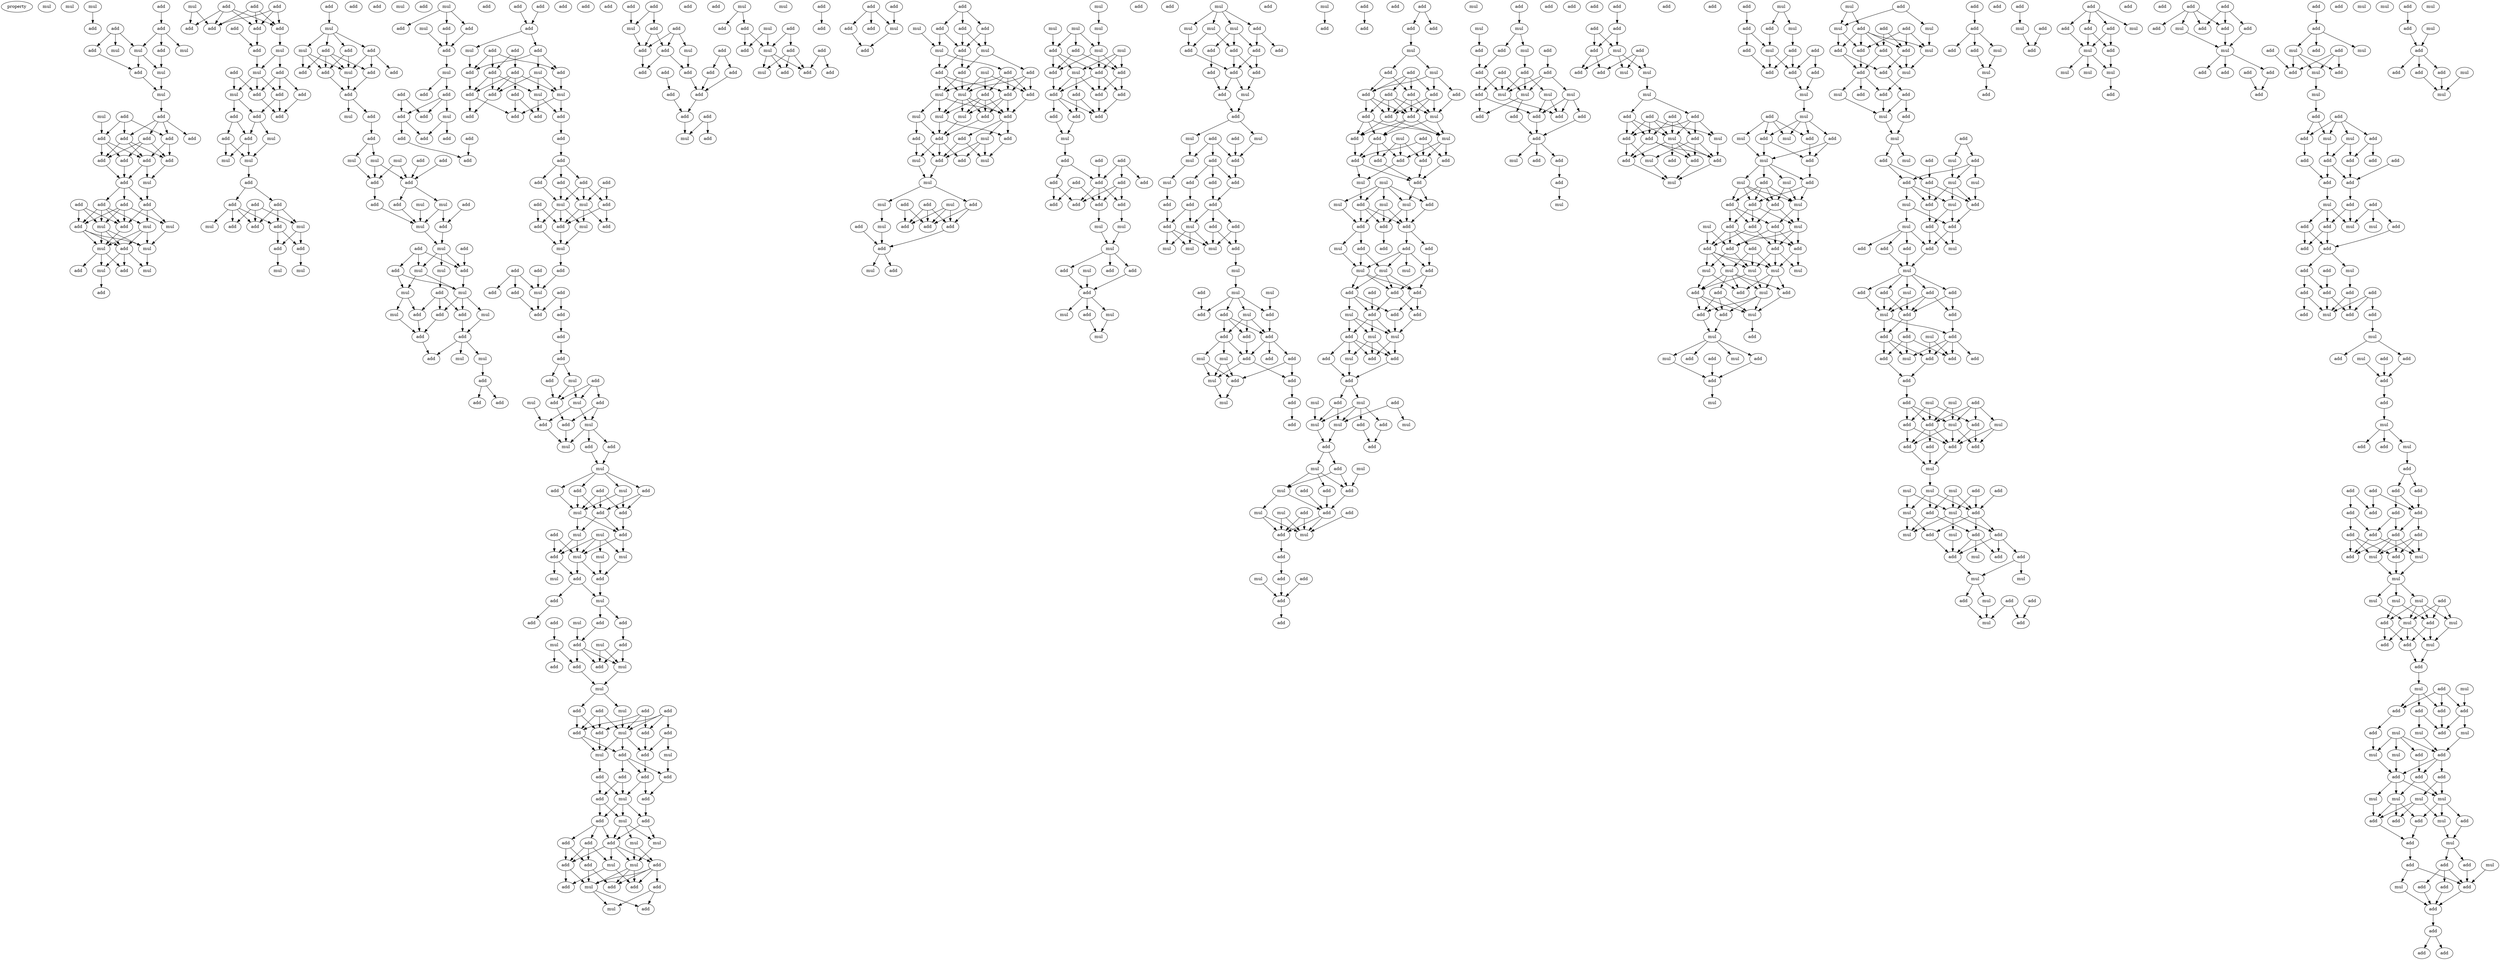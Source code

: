 digraph {
    node [fontcolor=black]
    property [mul=2,lf=1.7]
    0 [ label = mul ];
    1 [ label = mul ];
    2 [ label = mul ];
    3 [ label = add ];
    4 [ label = add ];
    5 [ label = add ];
    6 [ label = add ];
    7 [ label = mul ];
    8 [ label = mul ];
    9 [ label = mul ];
    10 [ label = add ];
    11 [ label = add ];
    12 [ label = add ];
    13 [ label = mul ];
    14 [ label = mul ];
    15 [ label = mul ];
    16 [ label = add ];
    17 [ label = add ];
    18 [ label = add ];
    19 [ label = add ];
    20 [ label = add ];
    21 [ label = add ];
    22 [ label = add ];
    23 [ label = add ];
    24 [ label = add ];
    25 [ label = add ];
    26 [ label = add ];
    27 [ label = mul ];
    28 [ label = add ];
    29 [ label = add ];
    30 [ label = add ];
    31 [ label = add ];
    32 [ label = add ];
    33 [ label = add ];
    34 [ label = mul ];
    35 [ label = mul ];
    36 [ label = add ];
    37 [ label = mul ];
    38 [ label = mul ];
    39 [ label = add ];
    40 [ label = mul ];
    41 [ label = add ];
    42 [ label = mul ];
    43 [ label = add ];
    44 [ label = mul ];
    45 [ label = add ];
    46 [ label = mul ];
    47 [ label = add ];
    48 [ label = add ];
    49 [ label = add ];
    50 [ label = add ];
    51 [ label = add ];
    52 [ label = add ];
    53 [ label = add ];
    54 [ label = add ];
    55 [ label = mul ];
    56 [ label = add ];
    57 [ label = add ];
    58 [ label = mul ];
    59 [ label = add ];
    60 [ label = add ];
    61 [ label = mul ];
    62 [ label = add ];
    63 [ label = add ];
    64 [ label = add ];
    65 [ label = add ];
    66 [ label = add ];
    67 [ label = add ];
    68 [ label = add ];
    69 [ label = mul ];
    70 [ label = mul ];
    71 [ label = mul ];
    72 [ label = add ];
    73 [ label = add ];
    74 [ label = add ];
    75 [ label = add ];
    76 [ label = mul ];
    77 [ label = add ];
    78 [ label = add ];
    79 [ label = add ];
    80 [ label = mul ];
    81 [ label = add ];
    82 [ label = add ];
    83 [ label = add ];
    84 [ label = mul ];
    85 [ label = mul ];
    86 [ label = mul ];
    87 [ label = add ];
    88 [ label = add ];
    89 [ label = mul ];
    90 [ label = add ];
    91 [ label = mul ];
    92 [ label = add ];
    93 [ label = add ];
    94 [ label = add ];
    95 [ label = add ];
    96 [ label = add ];
    97 [ label = add ];
    98 [ label = mul ];
    99 [ label = add ];
    100 [ label = add ];
    101 [ label = mul ];
    102 [ label = mul ];
    103 [ label = add ];
    104 [ label = mul ];
    105 [ label = add ];
    106 [ label = add ];
    107 [ label = add ];
    108 [ label = mul ];
    109 [ label = add ];
    110 [ label = add ];
    111 [ label = add ];
    112 [ label = mul ];
    113 [ label = mul ];
    114 [ label = add ];
    115 [ label = add ];
    116 [ label = add ];
    117 [ label = mul ];
    118 [ label = mul ];
    119 [ label = add ];
    120 [ label = mul ];
    121 [ label = add ];
    122 [ label = add ];
    123 [ label = mul ];
    124 [ label = mul ];
    125 [ label = add ];
    126 [ label = add ];
    127 [ label = mul ];
    128 [ label = mul ];
    129 [ label = add ];
    130 [ label = add ];
    131 [ label = add ];
    132 [ label = add ];
    133 [ label = mul ];
    134 [ label = mul ];
    135 [ label = add ];
    136 [ label = mul ];
    137 [ label = add ];
    138 [ label = add ];
    139 [ label = add ];
    140 [ label = add ];
    141 [ label = mul ];
    142 [ label = mul ];
    143 [ label = add ];
    144 [ label = add ];
    145 [ label = add ];
    146 [ label = add ];
    147 [ label = add ];
    148 [ label = mul ];
    149 [ label = add ];
    150 [ label = add ];
    151 [ label = add ];
    152 [ label = add ];
    153 [ label = add ];
    154 [ label = mul ];
    155 [ label = add ];
    156 [ label = add ];
    157 [ label = add ];
    158 [ label = add ];
    159 [ label = add ];
    160 [ label = add ];
    161 [ label = add ];
    162 [ label = add ];
    163 [ label = add ];
    164 [ label = add ];
    165 [ label = add ];
    166 [ label = add ];
    167 [ label = add ];
    168 [ label = mul ];
    169 [ label = add ];
    170 [ label = add ];
    171 [ label = mul ];
    172 [ label = add ];
    173 [ label = add ];
    174 [ label = add ];
    175 [ label = mul ];
    176 [ label = add ];
    177 [ label = mul ];
    178 [ label = add ];
    179 [ label = add ];
    180 [ label = add ];
    181 [ label = add ];
    182 [ label = add ];
    183 [ label = add ];
    184 [ label = add ];
    185 [ label = add ];
    186 [ label = add ];
    187 [ label = add ];
    188 [ label = add ];
    189 [ label = add ];
    190 [ label = mul ];
    191 [ label = mul ];
    192 [ label = add ];
    193 [ label = mul ];
    194 [ label = add ];
    195 [ label = add ];
    196 [ label = add ];
    197 [ label = mul ];
    198 [ label = add ];
    199 [ label = add ];
    200 [ label = add ];
    201 [ label = add ];
    202 [ label = mul ];
    203 [ label = add ];
    204 [ label = add ];
    205 [ label = add ];
    206 [ label = add ];
    207 [ label = add ];
    208 [ label = add ];
    209 [ label = add ];
    210 [ label = mul ];
    211 [ label = add ];
    212 [ label = add ];
    213 [ label = mul ];
    214 [ label = add ];
    215 [ label = mul ];
    216 [ label = add ];
    217 [ label = mul ];
    218 [ label = add ];
    219 [ label = mul ];
    220 [ label = add ];
    221 [ label = add ];
    222 [ label = add ];
    223 [ label = mul ];
    224 [ label = add ];
    225 [ label = add ];
    226 [ label = add ];
    227 [ label = mul ];
    228 [ label = add ];
    229 [ label = mul ];
    230 [ label = add ];
    231 [ label = add ];
    232 [ label = mul ];
    233 [ label = add ];
    234 [ label = mul ];
    235 [ label = add ];
    236 [ label = mul ];
    237 [ label = mul ];
    238 [ label = mul ];
    239 [ label = add ];
    240 [ label = add ];
    241 [ label = mul ];
    242 [ label = add ];
    243 [ label = add ];
    244 [ label = mul ];
    245 [ label = add ];
    246 [ label = add ];
    247 [ label = add ];
    248 [ label = add ];
    249 [ label = mul ];
    250 [ label = mul ];
    251 [ label = add ];
    252 [ label = mul ];
    253 [ label = add ];
    254 [ label = add ];
    255 [ label = mul ];
    256 [ label = add ];
    257 [ label = add ];
    258 [ label = mul ];
    259 [ label = mul ];
    260 [ label = add ];
    261 [ label = add ];
    262 [ label = add ];
    263 [ label = add ];
    264 [ label = add ];
    265 [ label = add ];
    266 [ label = add ];
    267 [ label = add ];
    268 [ label = mul ];
    269 [ label = mul ];
    270 [ label = mul ];
    271 [ label = add ];
    272 [ label = add ];
    273 [ label = add ];
    274 [ label = add ];
    275 [ label = add ];
    276 [ label = add ];
    277 [ label = add ];
    278 [ label = add ];
    279 [ label = mul ];
    280 [ label = add ];
    281 [ label = mul ];
    282 [ label = add ];
    283 [ label = add ];
    284 [ label = mul ];
    285 [ label = mul ];
    286 [ label = add ];
    287 [ label = add ];
    288 [ label = mul ];
    289 [ label = add ];
    290 [ label = add ];
    291 [ label = add ];
    292 [ label = mul ];
    293 [ label = mul ];
    294 [ label = add ];
    295 [ label = add ];
    296 [ label = add ];
    297 [ label = add ];
    298 [ label = add ];
    299 [ label = mul ];
    300 [ label = add ];
    301 [ label = add ];
    302 [ label = add ];
    303 [ label = mul ];
    304 [ label = add ];
    305 [ label = add ];
    306 [ label = mul ];
    307 [ label = add ];
    308 [ label = add ];
    309 [ label = add ];
    310 [ label = add ];
    311 [ label = add ];
    312 [ label = add ];
    313 [ label = add ];
    314 [ label = add ];
    315 [ label = add ];
    316 [ label = add ];
    317 [ label = add ];
    318 [ label = add ];
    319 [ label = add ];
    320 [ label = mul ];
    321 [ label = add ];
    322 [ label = mul ];
    323 [ label = add ];
    324 [ label = add ];
    325 [ label = add ];
    326 [ label = mul ];
    327 [ label = add ];
    328 [ label = add ];
    329 [ label = mul ];
    330 [ label = add ];
    331 [ label = mul ];
    332 [ label = add ];
    333 [ label = add ];
    334 [ label = add ];
    335 [ label = mul ];
    336 [ label = add ];
    337 [ label = add ];
    338 [ label = add ];
    339 [ label = add ];
    340 [ label = add ];
    341 [ label = add ];
    342 [ label = mul ];
    343 [ label = add ];
    344 [ label = add ];
    345 [ label = add ];
    346 [ label = add ];
    347 [ label = mul ];
    348 [ label = add ];
    349 [ label = mul ];
    350 [ label = add ];
    351 [ label = mul ];
    352 [ label = add ];
    353 [ label = mul ];
    354 [ label = add ];
    355 [ label = add ];
    356 [ label = add ];
    357 [ label = add ];
    358 [ label = mul ];
    359 [ label = mul ];
    360 [ label = add ];
    361 [ label = add ];
    362 [ label = mul ];
    363 [ label = add ];
    364 [ label = mul ];
    365 [ label = add ];
    366 [ label = mul ];
    367 [ label = add ];
    368 [ label = add ];
    369 [ label = mul ];
    370 [ label = add ];
    371 [ label = add ];
    372 [ label = add ];
    373 [ label = add ];
    374 [ label = mul ];
    375 [ label = mul ];
    376 [ label = mul ];
    377 [ label = add ];
    378 [ label = mul ];
    379 [ label = add ];
    380 [ label = add ];
    381 [ label = mul ];
    382 [ label = add ];
    383 [ label = add ];
    384 [ label = add ];
    385 [ label = add ];
    386 [ label = mul ];
    387 [ label = add ];
    388 [ label = mul ];
    389 [ label = add ];
    390 [ label = mul ];
    391 [ label = mul ];
    392 [ label = mul ];
    393 [ label = mul ];
    394 [ label = add ];
    395 [ label = mul ];
    396 [ label = add ];
    397 [ label = mul ];
    398 [ label = add ];
    399 [ label = add ];
    400 [ label = mul ];
    401 [ label = add ];
    402 [ label = add ];
    403 [ label = add ];
    404 [ label = add ];
    405 [ label = add ];
    406 [ label = add ];
    407 [ label = add ];
    408 [ label = add ];
    409 [ label = mul ];
    410 [ label = add ];
    411 [ label = add ];
    412 [ label = add ];
    413 [ label = add ];
    414 [ label = add ];
    415 [ label = add ];
    416 [ label = add ];
    417 [ label = add ];
    418 [ label = add ];
    419 [ label = add ];
    420 [ label = add ];
    421 [ label = add ];
    422 [ label = mul ];
    423 [ label = mul ];
    424 [ label = mul ];
    425 [ label = add ];
    426 [ label = add ];
    427 [ label = add ];
    428 [ label = add ];
    429 [ label = mul ];
    430 [ label = add ];
    431 [ label = mul ];
    432 [ label = mul ];
    433 [ label = add ];
    434 [ label = add ];
    435 [ label = mul ];
    436 [ label = mul ];
    437 [ label = mul ];
    438 [ label = mul ];
    439 [ label = mul ];
    440 [ label = add ];
    441 [ label = add ];
    442 [ label = add ];
    443 [ label = add ];
    444 [ label = add ];
    445 [ label = add ];
    446 [ label = add ];
    447 [ label = add ];
    448 [ label = add ];
    449 [ label = add ];
    450 [ label = mul ];
    451 [ label = add ];
    452 [ label = add ];
    453 [ label = mul ];
    454 [ label = mul ];
    455 [ label = add ];
    456 [ label = add ];
    457 [ label = mul ];
    458 [ label = add ];
    459 [ label = add ];
    460 [ label = add ];
    461 [ label = add ];
    462 [ label = add ];
    463 [ label = mul ];
    464 [ label = add ];
    465 [ label = add ];
    466 [ label = add ];
    467 [ label = mul ];
    468 [ label = add ];
    469 [ label = add ];
    470 [ label = add ];
    471 [ label = add ];
    472 [ label = mul ];
    473 [ label = mul ];
    474 [ label = mul ];
    475 [ label = mul ];
    476 [ label = mul ];
    477 [ label = mul ];
    478 [ label = add ];
    479 [ label = add ];
    480 [ label = mul ];
    481 [ label = add ];
    482 [ label = add ];
    483 [ label = add ];
    484 [ label = add ];
    485 [ label = add ];
    486 [ label = add ];
    487 [ label = add ];
    488 [ label = mul ];
    489 [ label = mul ];
    490 [ label = add ];
    491 [ label = add ];
    492 [ label = mul ];
    493 [ label = add ];
    494 [ label = add ];
    495 [ label = mul ];
    496 [ label = mul ];
    497 [ label = add ];
    498 [ label = add ];
    499 [ label = add ];
    500 [ label = add ];
    501 [ label = add ];
    502 [ label = add ];
    503 [ label = add ];
    504 [ label = add ];
    505 [ label = mul ];
    506 [ label = mul ];
    507 [ label = mul ];
    508 [ label = add ];
    509 [ label = add ];
    510 [ label = add ];
    511 [ label = add ];
    512 [ label = add ];
    513 [ label = add ];
    514 [ label = add ];
    515 [ label = add ];
    516 [ label = add ];
    517 [ label = mul ];
    518 [ label = add ];
    519 [ label = mul ];
    520 [ label = mul ];
    521 [ label = add ];
    522 [ label = add ];
    523 [ label = add ];
    524 [ label = add ];
    525 [ label = add ];
    526 [ label = add ];
    527 [ label = add ];
    528 [ label = add ];
    529 [ label = mul ];
    530 [ label = add ];
    531 [ label = mul ];
    532 [ label = add ];
    533 [ label = mul ];
    534 [ label = mul ];
    535 [ label = add ];
    536 [ label = mul ];
    537 [ label = add ];
    538 [ label = add ];
    539 [ label = add ];
    540 [ label = add ];
    541 [ label = mul ];
    542 [ label = add ];
    543 [ label = add ];
    544 [ label = add ];
    545 [ label = mul ];
    546 [ label = add ];
    547 [ label = mul ];
    548 [ label = mul ];
    549 [ label = add ];
    550 [ label = add ];
    551 [ label = add ];
    552 [ label = add ];
    553 [ label = add ];
    554 [ label = add ];
    555 [ label = mul ];
    556 [ label = add ];
    557 [ label = mul ];
    558 [ label = mul ];
    559 [ label = add ];
    560 [ label = add ];
    561 [ label = mul ];
    562 [ label = add ];
    563 [ label = add ];
    564 [ label = add ];
    565 [ label = add ];
    566 [ label = mul ];
    567 [ label = mul ];
    568 [ label = add ];
    569 [ label = add ];
    570 [ label = mul ];
    571 [ label = add ];
    572 [ label = mul ];
    573 [ label = mul ];
    574 [ label = add ];
    575 [ label = add ];
    576 [ label = add ];
    577 [ label = mul ];
    578 [ label = mul ];
    579 [ label = add ];
    580 [ label = add ];
    581 [ label = mul ];
    582 [ label = add ];
    583 [ label = add ];
    584 [ label = add ];
    585 [ label = mul ];
    586 [ label = mul ];
    587 [ label = add ];
    588 [ label = add ];
    589 [ label = mul ];
    590 [ label = add ];
    591 [ label = mul ];
    592 [ label = add ];
    593 [ label = add ];
    594 [ label = add ];
    595 [ label = add ];
    596 [ label = add ];
    597 [ label = mul ];
    598 [ label = mul ];
    599 [ label = mul ];
    600 [ label = add ];
    601 [ label = add ];
    602 [ label = add ];
    603 [ label = add ];
    604 [ label = add ];
    605 [ label = add ];
    606 [ label = add ];
    607 [ label = add ];
    608 [ label = mul ];
    609 [ label = add ];
    610 [ label = mul ];
    611 [ label = mul ];
    612 [ label = mul ];
    613 [ label = add ];
    614 [ label = add ];
    615 [ label = add ];
    616 [ label = add ];
    617 [ label = add ];
    618 [ label = add ];
    619 [ label = mul ];
    620 [ label = add ];
    621 [ label = add ];
    622 [ label = add ];
    623 [ label = add ];
    624 [ label = add ];
    625 [ label = add ];
    626 [ label = add ];
    627 [ label = mul ];
    628 [ label = add ];
    629 [ label = add ];
    630 [ label = mul ];
    631 [ label = add ];
    632 [ label = add ];
    633 [ label = add ];
    634 [ label = add ];
    635 [ label = mul ];
    636 [ label = mul ];
    637 [ label = mul ];
    638 [ label = add ];
    639 [ label = add ];
    640 [ label = add ];
    641 [ label = add ];
    642 [ label = add ];
    643 [ label = add ];
    644 [ label = mul ];
    645 [ label = add ];
    646 [ label = mul ];
    647 [ label = mul ];
    648 [ label = add ];
    649 [ label = add ];
    650 [ label = add ];
    651 [ label = add ];
    652 [ label = mul ];
    653 [ label = add ];
    654 [ label = add ];
    655 [ label = mul ];
    656 [ label = mul ];
    657 [ label = add ];
    658 [ label = add ];
    659 [ label = mul ];
    660 [ label = add ];
    661 [ label = add ];
    662 [ label = add ];
    663 [ label = add ];
    664 [ label = add ];
    665 [ label = add ];
    666 [ label = mul ];
    667 [ label = add ];
    668 [ label = mul ];
    669 [ label = add ];
    670 [ label = mul ];
    671 [ label = add ];
    672 [ label = mul ];
    673 [ label = add ];
    674 [ label = add ];
    675 [ label = mul ];
    676 [ label = mul ];
    677 [ label = mul ];
    678 [ label = add ];
    679 [ label = add ];
    680 [ label = add ];
    681 [ label = add ];
    682 [ label = mul ];
    683 [ label = add ];
    684 [ label = add ];
    685 [ label = mul ];
    686 [ label = mul ];
    687 [ label = add ];
    688 [ label = add ];
    689 [ label = add ];
    690 [ label = add ];
    691 [ label = add ];
    692 [ label = add ];
    693 [ label = add ];
    694 [ label = mul ];
    695 [ label = mul ];
    696 [ label = mul ];
    697 [ label = mul ];
    698 [ label = mul ];
    699 [ label = mul ];
    700 [ label = add ];
    701 [ label = add ];
    702 [ label = add ];
    703 [ label = add ];
    704 [ label = add ];
    705 [ label = mul ];
    706 [ label = add ];
    707 [ label = mul ];
    708 [ label = add ];
    709 [ label = add ];
    710 [ label = add ];
    711 [ label = mul ];
    712 [ label = add ];
    713 [ label = mul ];
    714 [ label = add ];
    715 [ label = mul ];
    716 [ label = add ];
    717 [ label = mul ];
    718 [ label = add ];
    719 [ label = add ];
    720 [ label = mul ];
    721 [ label = mul ];
    722 [ label = add ];
    723 [ label = add ];
    724 [ label = add ];
    725 [ label = add ];
    726 [ label = add ];
    727 [ label = mul ];
    728 [ label = add ];
    729 [ label = add ];
    730 [ label = mul ];
    731 [ label = add ];
    732 [ label = add ];
    733 [ label = mul ];
    734 [ label = add ];
    735 [ label = mul ];
    736 [ label = add ];
    737 [ label = mul ];
    738 [ label = add ];
    739 [ label = add ];
    740 [ label = add ];
    741 [ label = add ];
    742 [ label = mul ];
    743 [ label = mul ];
    744 [ label = mul ];
    745 [ label = add ];
    746 [ label = mul ];
    747 [ label = add ];
    748 [ label = mul ];
    749 [ label = mul ];
    750 [ label = add ];
    751 [ label = add ];
    752 [ label = add ];
    753 [ label = mul ];
    754 [ label = add ];
    755 [ label = mul ];
    756 [ label = add ];
    757 [ label = add ];
    758 [ label = add ];
    759 [ label = add ];
    760 [ label = mul ];
    761 [ label = add ];
    762 [ label = add ];
    763 [ label = mul ];
    764 [ label = add ];
    765 [ label = add ];
    766 [ label = mul ];
    767 [ label = add ];
    768 [ label = add ];
    769 [ label = add ];
    770 [ label = add ];
    771 [ label = add ];
    772 [ label = mul ];
    773 [ label = add ];
    774 [ label = add ];
    775 [ label = mul ];
    776 [ label = add ];
    777 [ label = add ];
    778 [ label = add ];
    779 [ label = add ];
    780 [ label = mul ];
    781 [ label = mul ];
    782 [ label = add ];
    783 [ label = mul ];
    784 [ label = mul ];
    785 [ label = add ];
    786 [ label = add ];
    787 [ label = add ];
    788 [ label = add ];
    789 [ label = add ];
    790 [ label = add ];
    791 [ label = add ];
    792 [ label = mul ];
    793 [ label = add ];
    794 [ label = mul ];
    795 [ label = mul ];
    796 [ label = add ];
    797 [ label = mul ];
    798 [ label = add ];
    799 [ label = mul ];
    800 [ label = add ];
    801 [ label = mul ];
    802 [ label = add ];
    803 [ label = add ];
    804 [ label = mul ];
    805 [ label = add ];
    806 [ label = mul ];
    807 [ label = add ];
    808 [ label = mul ];
    809 [ label = add ];
    810 [ label = add ];
    811 [ label = mul ];
    812 [ label = mul ];
    813 [ label = add ];
    814 [ label = mul ];
    815 [ label = add ];
    816 [ label = add ];
    817 [ label = add ];
    818 [ label = mul ];
    819 [ label = add ];
    820 [ label = add ];
    821 [ label = add ];
    822 [ label = add ];
    823 [ label = mul ];
    824 [ label = add ];
    825 [ label = mul ];
    826 [ label = add ];
    827 [ label = add ];
    828 [ label = add ];
    829 [ label = mul ];
    830 [ label = add ];
    831 [ label = add ];
    832 [ label = add ];
    833 [ label = add ];
    834 [ label = add ];
    835 [ label = mul ];
    836 [ label = mul ];
    837 [ label = add ];
    838 [ label = mul ];
    839 [ label = mul ];
    840 [ label = mul ];
    841 [ label = add ];
    842 [ label = add ];
    843 [ label = add ];
    844 [ label = add ];
    845 [ label = add ];
    846 [ label = add ];
    847 [ label = add ];
    848 [ label = add ];
    849 [ label = add ];
    850 [ label = mul ];
    851 [ label = mul ];
    852 [ label = add ];
    853 [ label = add ];
    854 [ label = add ];
    855 [ label = add ];
    856 [ label = add ];
    857 [ label = add ];
    858 [ label = add ];
    859 [ label = mul ];
    860 [ label = add ];
    861 [ label = add ];
    862 [ label = mul ];
    863 [ label = add ];
    864 [ label = add ];
    865 [ label = mul ];
    866 [ label = add ];
    867 [ label = add ];
    868 [ label = mul ];
    869 [ label = add ];
    870 [ label = add ];
    871 [ label = mul ];
    872 [ label = add ];
    873 [ label = mul ];
    874 [ label = add ];
    875 [ label = add ];
    876 [ label = add ];
    877 [ label = add ];
    878 [ label = add ];
    879 [ label = add ];
    880 [ label = add ];
    881 [ label = add ];
    882 [ label = add ];
    883 [ label = add ];
    884 [ label = mul ];
    885 [ label = add ];
    886 [ label = add ];
    887 [ label = add ];
    888 [ label = mul ];
    889 [ label = mul ];
    890 [ label = add ];
    891 [ label = add ];
    892 [ label = add ];
    893 [ label = mul ];
    894 [ label = add ];
    895 [ label = add ];
    896 [ label = add ];
    897 [ label = add ];
    898 [ label = add ];
    899 [ label = add ];
    900 [ label = add ];
    901 [ label = mul ];
    902 [ label = add ];
    903 [ label = mul ];
    904 [ label = mul ];
    905 [ label = add ];
    906 [ label = add ];
    907 [ label = add ];
    908 [ label = add ];
    909 [ label = add ];
    910 [ label = mul ];
    911 [ label = add ];
    912 [ label = add ];
    913 [ label = mul ];
    914 [ label = mul ];
    915 [ label = mul ];
    916 [ label = add ];
    917 [ label = add ];
    918 [ label = add ];
    919 [ label = add ];
    920 [ label = add ];
    921 [ label = add ];
    922 [ label = add ];
    923 [ label = add ];
    924 [ label = add ];
    925 [ label = add ];
    926 [ label = add ];
    927 [ label = add ];
    928 [ label = add ];
    929 [ label = mul ];
    930 [ label = add ];
    931 [ label = add ];
    932 [ label = mul ];
    933 [ label = mul ];
    934 [ label = mul ];
    935 [ label = mul ];
    936 [ label = mul ];
    937 [ label = add ];
    938 [ label = mul ];
    939 [ label = mul ];
    940 [ label = add ];
    941 [ label = add ];
    942 [ label = mul ];
    943 [ label = add ];
    944 [ label = add ];
    945 [ label = add ];
    946 [ label = mul ];
    947 [ label = add ];
    948 [ label = mul ];
    949 [ label = add ];
    950 [ label = add ];
    951 [ label = add ];
    952 [ label = add ];
    953 [ label = add ];
    954 [ label = mul ];
    955 [ label = add ];
    956 [ label = mul ];
    957 [ label = mul ];
    958 [ label = add ];
    959 [ label = add ];
    960 [ label = mul ];
    961 [ label = mul ];
    962 [ label = add ];
    963 [ label = add ];
    964 [ label = add ];
    965 [ label = mul ];
    966 [ label = mul ];
    967 [ label = mul ];
    968 [ label = mul ];
    969 [ label = add ];
    970 [ label = add ];
    971 [ label = add ];
    972 [ label = add ];
    973 [ label = mul ];
    974 [ label = mul ];
    975 [ label = add ];
    976 [ label = add ];
    977 [ label = add ];
    978 [ label = mul ];
    979 [ label = add ];
    980 [ label = mul ];
    981 [ label = add ];
    982 [ label = add ];
    983 [ label = add ];
    984 [ label = add ];
    985 [ label = add ];
    986 [ label = add ];
    987 [ label = add ];
    988 [ label = add ];
    989 [ label = mul ];
    990 [ label = add ];
    991 [ label = add ];
    992 [ label = mul ];
    993 [ label = add ];
    994 [ label = add ];
    995 [ label = mul ];
    996 [ label = add ];
    997 [ label = mul ];
    2 -> 3 [ name = 0 ];
    4 -> 6 [ name = 1 ];
    5 -> 7 [ name = 2 ];
    5 -> 8 [ name = 3 ];
    5 -> 10 [ name = 4 ];
    6 -> 8 [ name = 5 ];
    6 -> 9 [ name = 6 ];
    6 -> 11 [ name = 7 ];
    8 -> 12 [ name = 8 ];
    8 -> 13 [ name = 9 ];
    10 -> 12 [ name = 10 ];
    11 -> 13 [ name = 11 ];
    12 -> 14 [ name = 12 ];
    13 -> 14 [ name = 13 ];
    14 -> 17 [ name = 14 ];
    15 -> 20 [ name = 15 ];
    16 -> 18 [ name = 16 ];
    16 -> 20 [ name = 17 ];
    16 -> 22 [ name = 18 ];
    17 -> 18 [ name = 19 ];
    17 -> 19 [ name = 20 ];
    17 -> 21 [ name = 21 ];
    17 -> 22 [ name = 22 ];
    18 -> 23 [ name = 23 ];
    18 -> 25 [ name = 24 ];
    19 -> 23 [ name = 25 ];
    19 -> 24 [ name = 26 ];
    19 -> 26 [ name = 27 ];
    20 -> 24 [ name = 28 ];
    20 -> 25 [ name = 29 ];
    20 -> 26 [ name = 30 ];
    22 -> 23 [ name = 31 ];
    22 -> 24 [ name = 32 ];
    22 -> 25 [ name = 33 ];
    23 -> 27 [ name = 34 ];
    24 -> 28 [ name = 35 ];
    25 -> 27 [ name = 36 ];
    25 -> 28 [ name = 37 ];
    26 -> 28 [ name = 38 ];
    27 -> 31 [ name = 39 ];
    28 -> 29 [ name = 40 ];
    28 -> 30 [ name = 41 ];
    28 -> 31 [ name = 42 ];
    29 -> 33 [ name = 43 ];
    29 -> 34 [ name = 44 ];
    29 -> 35 [ name = 45 ];
    29 -> 36 [ name = 46 ];
    30 -> 33 [ name = 47 ];
    30 -> 35 [ name = 48 ];
    30 -> 36 [ name = 49 ];
    30 -> 37 [ name = 50 ];
    31 -> 34 [ name = 51 ];
    31 -> 36 [ name = 52 ];
    31 -> 37 [ name = 53 ];
    32 -> 33 [ name = 54 ];
    32 -> 35 [ name = 55 ];
    32 -> 36 [ name = 56 ];
    33 -> 38 [ name = 57 ];
    33 -> 39 [ name = 58 ];
    33 -> 40 [ name = 59 ];
    34 -> 38 [ name = 60 ];
    34 -> 39 [ name = 61 ];
    34 -> 40 [ name = 62 ];
    35 -> 38 [ name = 63 ];
    35 -> 39 [ name = 64 ];
    35 -> 40 [ name = 65 ];
    36 -> 38 [ name = 66 ];
    37 -> 40 [ name = 67 ];
    38 -> 41 [ name = 68 ];
    38 -> 42 [ name = 69 ];
    38 -> 43 [ name = 70 ];
    39 -> 42 [ name = 71 ];
    39 -> 43 [ name = 72 ];
    39 -> 44 [ name = 73 ];
    40 -> 44 [ name = 74 ];
    42 -> 45 [ name = 75 ];
    46 -> 50 [ name = 76 ];
    46 -> 54 [ name = 77 ];
    47 -> 50 [ name = 78 ];
    47 -> 52 [ name = 79 ];
    47 -> 53 [ name = 80 ];
    47 -> 54 [ name = 81 ];
    48 -> 50 [ name = 82 ];
    48 -> 52 [ name = 83 ];
    48 -> 53 [ name = 84 ];
    49 -> 50 [ name = 85 ];
    49 -> 52 [ name = 86 ];
    49 -> 53 [ name = 87 ];
    51 -> 56 [ name = 88 ];
    52 -> 55 [ name = 89 ];
    53 -> 56 [ name = 90 ];
    55 -> 58 [ name = 91 ];
    55 -> 59 [ name = 92 ];
    56 -> 58 [ name = 93 ];
    57 -> 61 [ name = 94 ];
    57 -> 62 [ name = 95 ];
    58 -> 60 [ name = 96 ];
    58 -> 61 [ name = 97 ];
    58 -> 62 [ name = 98 ];
    59 -> 60 [ name = 99 ];
    59 -> 62 [ name = 100 ];
    59 -> 63 [ name = 101 ];
    60 -> 64 [ name = 102 ];
    60 -> 66 [ name = 103 ];
    61 -> 64 [ name = 104 ];
    61 -> 65 [ name = 105 ];
    62 -> 66 [ name = 106 ];
    63 -> 66 [ name = 107 ];
    64 -> 68 [ name = 108 ];
    64 -> 69 [ name = 109 ];
    65 -> 67 [ name = 110 ];
    65 -> 68 [ name = 111 ];
    67 -> 70 [ name = 112 ];
    67 -> 71 [ name = 113 ];
    68 -> 70 [ name = 114 ];
    68 -> 71 [ name = 115 ];
    69 -> 71 [ name = 116 ];
    71 -> 72 [ name = 117 ];
    72 -> 73 [ name = 118 ];
    72 -> 74 [ name = 119 ];
    73 -> 76 [ name = 120 ];
    73 -> 77 [ name = 121 ];
    73 -> 79 [ name = 122 ];
    74 -> 77 [ name = 123 ];
    74 -> 78 [ name = 124 ];
    74 -> 79 [ name = 125 ];
    74 -> 80 [ name = 126 ];
    75 -> 76 [ name = 127 ];
    75 -> 77 [ name = 128 ];
    75 -> 78 [ name = 129 ];
    76 -> 81 [ name = 130 ];
    76 -> 82 [ name = 131 ];
    79 -> 81 [ name = 132 ];
    79 -> 82 [ name = 133 ];
    81 -> 84 [ name = 134 ];
    82 -> 85 [ name = 135 ];
    83 -> 86 [ name = 136 ];
    86 -> 87 [ name = 137 ];
    86 -> 88 [ name = 138 ];
    86 -> 89 [ name = 139 ];
    86 -> 90 [ name = 140 ];
    87 -> 91 [ name = 141 ];
    87 -> 92 [ name = 142 ];
    87 -> 94 [ name = 143 ];
    88 -> 91 [ name = 144 ];
    88 -> 93 [ name = 145 ];
    88 -> 94 [ name = 146 ];
    88 -> 95 [ name = 147 ];
    89 -> 91 [ name = 148 ];
    89 -> 93 [ name = 149 ];
    89 -> 95 [ name = 150 ];
    90 -> 91 [ name = 151 ];
    90 -> 93 [ name = 152 ];
    91 -> 96 [ name = 153 ];
    93 -> 96 [ name = 154 ];
    94 -> 96 [ name = 155 ];
    96 -> 98 [ name = 156 ];
    96 -> 99 [ name = 157 ];
    99 -> 100 [ name = 158 ];
    100 -> 102 [ name = 159 ];
    100 -> 104 [ name = 160 ];
    101 -> 106 [ name = 161 ];
    101 -> 107 [ name = 162 ];
    102 -> 107 [ name = 163 ];
    103 -> 106 [ name = 164 ];
    104 -> 106 [ name = 165 ];
    104 -> 107 [ name = 166 ];
    105 -> 106 [ name = 167 ];
    106 -> 108 [ name = 168 ];
    106 -> 109 [ name = 169 ];
    107 -> 110 [ name = 170 ];
    108 -> 113 [ name = 171 ];
    108 -> 114 [ name = 172 ];
    109 -> 113 [ name = 173 ];
    110 -> 113 [ name = 174 ];
    111 -> 114 [ name = 175 ];
    112 -> 113 [ name = 176 ];
    113 -> 117 [ name = 177 ];
    114 -> 117 [ name = 178 ];
    115 -> 118 [ name = 179 ];
    115 -> 119 [ name = 180 ];
    115 -> 121 [ name = 181 ];
    116 -> 119 [ name = 182 ];
    117 -> 118 [ name = 183 ];
    117 -> 119 [ name = 184 ];
    117 -> 120 [ name = 185 ];
    118 -> 123 [ name = 186 ];
    118 -> 124 [ name = 187 ];
    119 -> 124 [ name = 188 ];
    120 -> 122 [ name = 189 ];
    121 -> 123 [ name = 190 ];
    121 -> 124 [ name = 191 ];
    122 -> 125 [ name = 192 ];
    122 -> 126 [ name = 193 ];
    122 -> 129 [ name = 194 ];
    123 -> 127 [ name = 195 ];
    123 -> 129 [ name = 196 ];
    124 -> 125 [ name = 197 ];
    124 -> 126 [ name = 198 ];
    124 -> 128 [ name = 199 ];
    125 -> 131 [ name = 200 ];
    126 -> 132 [ name = 201 ];
    127 -> 132 [ name = 202 ];
    128 -> 131 [ name = 203 ];
    129 -> 132 [ name = 204 ];
    131 -> 133 [ name = 205 ];
    131 -> 134 [ name = 206 ];
    131 -> 135 [ name = 207 ];
    132 -> 135 [ name = 208 ];
    133 -> 137 [ name = 209 ];
    137 -> 139 [ name = 210 ];
    137 -> 140 [ name = 211 ];
    141 -> 143 [ name = 212 ];
    141 -> 144 [ name = 213 ];
    141 -> 146 [ name = 214 ];
    142 -> 147 [ name = 215 ];
    143 -> 147 [ name = 216 ];
    144 -> 147 [ name = 217 ];
    147 -> 148 [ name = 218 ];
    148 -> 149 [ name = 219 ];
    148 -> 150 [ name = 220 ];
    149 -> 152 [ name = 221 ];
    149 -> 153 [ name = 222 ];
    149 -> 154 [ name = 223 ];
    151 -> 152 [ name = 224 ];
    151 -> 153 [ name = 225 ];
    153 -> 155 [ name = 226 ];
    153 -> 157 [ name = 227 ];
    154 -> 155 [ name = 228 ];
    154 -> 156 [ name = 229 ];
    157 -> 159 [ name = 230 ];
    158 -> 159 [ name = 231 ];
    160 -> 164 [ name = 232 ];
    162 -> 164 [ name = 233 ];
    164 -> 165 [ name = 234 ];
    164 -> 168 [ name = 235 ];
    165 -> 170 [ name = 236 ];
    165 -> 171 [ name = 237 ];
    165 -> 172 [ name = 238 ];
    166 -> 170 [ name = 239 ];
    166 -> 172 [ name = 240 ];
    166 -> 173 [ name = 241 ];
    167 -> 169 [ name = 242 ];
    167 -> 173 [ name = 243 ];
    168 -> 172 [ name = 244 ];
    169 -> 174 [ name = 245 ];
    169 -> 176 [ name = 246 ];
    169 -> 177 [ name = 247 ];
    169 -> 178 [ name = 248 ];
    170 -> 177 [ name = 249 ];
    171 -> 175 [ name = 250 ];
    171 -> 177 [ name = 251 ];
    171 -> 178 [ name = 252 ];
    172 -> 174 [ name = 253 ];
    173 -> 174 [ name = 254 ];
    173 -> 175 [ name = 255 ];
    173 -> 178 [ name = 256 ];
    174 -> 180 [ name = 257 ];
    174 -> 181 [ name = 258 ];
    175 -> 179 [ name = 259 ];
    175 -> 182 [ name = 260 ];
    176 -> 179 [ name = 261 ];
    176 -> 180 [ name = 262 ];
    177 -> 180 [ name = 263 ];
    177 -> 182 [ name = 264 ];
    178 -> 181 [ name = 265 ];
    182 -> 183 [ name = 266 ];
    183 -> 184 [ name = 267 ];
    184 -> 186 [ name = 268 ];
    184 -> 187 [ name = 269 ];
    184 -> 188 [ name = 270 ];
    185 -> 191 [ name = 271 ];
    185 -> 192 [ name = 272 ];
    186 -> 190 [ name = 273 ];
    186 -> 191 [ name = 274 ];
    186 -> 192 [ name = 275 ];
    187 -> 190 [ name = 276 ];
    187 -> 191 [ name = 277 ];
    188 -> 190 [ name = 278 ];
    189 -> 194 [ name = 279 ];
    189 -> 195 [ name = 280 ];
    190 -> 193 [ name = 281 ];
    190 -> 194 [ name = 282 ];
    190 -> 195 [ name = 283 ];
    191 -> 193 [ name = 284 ];
    191 -> 194 [ name = 285 ];
    191 -> 196 [ name = 286 ];
    192 -> 194 [ name = 287 ];
    192 -> 196 [ name = 288 ];
    193 -> 197 [ name = 289 ];
    194 -> 197 [ name = 290 ];
    195 -> 197 [ name = 291 ];
    197 -> 199 [ name = 292 ];
    198 -> 201 [ name = 293 ];
    198 -> 202 [ name = 294 ];
    198 -> 203 [ name = 295 ];
    199 -> 202 [ name = 296 ];
    200 -> 202 [ name = 297 ];
    201 -> 206 [ name = 298 ];
    202 -> 206 [ name = 299 ];
    204 -> 205 [ name = 300 ];
    204 -> 206 [ name = 301 ];
    205 -> 207 [ name = 302 ];
    207 -> 208 [ name = 303 ];
    208 -> 209 [ name = 304 ];
    208 -> 210 [ name = 305 ];
    209 -> 212 [ name = 306 ];
    210 -> 212 [ name = 307 ];
    210 -> 215 [ name = 308 ];
    211 -> 212 [ name = 309 ];
    211 -> 214 [ name = 310 ];
    211 -> 215 [ name = 311 ];
    212 -> 216 [ name = 312 ];
    213 -> 218 [ name = 313 ];
    214 -> 216 [ name = 314 ];
    214 -> 217 [ name = 315 ];
    215 -> 217 [ name = 316 ];
    215 -> 218 [ name = 317 ];
    216 -> 219 [ name = 318 ];
    217 -> 219 [ name = 319 ];
    217 -> 221 [ name = 320 ];
    217 -> 222 [ name = 321 ];
    218 -> 219 [ name = 322 ];
    221 -> 223 [ name = 323 ];
    222 -> 223 [ name = 324 ];
    223 -> 224 [ name = 325 ];
    223 -> 225 [ name = 326 ];
    223 -> 226 [ name = 327 ];
    223 -> 227 [ name = 328 ];
    224 -> 229 [ name = 329 ];
    225 -> 230 [ name = 330 ];
    225 -> 231 [ name = 331 ];
    226 -> 229 [ name = 332 ];
    226 -> 230 [ name = 333 ];
    227 -> 229 [ name = 334 ];
    227 -> 231 [ name = 335 ];
    228 -> 229 [ name = 336 ];
    228 -> 230 [ name = 337 ];
    228 -> 231 [ name = 338 ];
    229 -> 232 [ name = 339 ];
    229 -> 235 [ name = 340 ];
    230 -> 232 [ name = 341 ];
    230 -> 235 [ name = 342 ];
    231 -> 235 [ name = 343 ];
    232 -> 237 [ name = 344 ];
    232 -> 239 [ name = 345 ];
    233 -> 237 [ name = 346 ];
    233 -> 239 [ name = 347 ];
    234 -> 236 [ name = 348 ];
    234 -> 237 [ name = 349 ];
    234 -> 238 [ name = 350 ];
    234 -> 239 [ name = 351 ];
    235 -> 237 [ name = 352 ];
    235 -> 238 [ name = 353 ];
    236 -> 242 [ name = 354 ];
    237 -> 240 [ name = 355 ];
    237 -> 242 [ name = 356 ];
    238 -> 242 [ name = 357 ];
    239 -> 240 [ name = 358 ];
    239 -> 241 [ name = 359 ];
    240 -> 243 [ name = 360 ];
    240 -> 244 [ name = 361 ];
    242 -> 244 [ name = 362 ];
    243 -> 248 [ name = 363 ];
    244 -> 245 [ name = 364 ];
    244 -> 247 [ name = 365 ];
    245 -> 251 [ name = 366 ];
    246 -> 250 [ name = 367 ];
    247 -> 253 [ name = 368 ];
    249 -> 251 [ name = 369 ];
    250 -> 254 [ name = 370 ];
    250 -> 256 [ name = 371 ];
    251 -> 254 [ name = 372 ];
    251 -> 255 [ name = 373 ];
    251 -> 257 [ name = 374 ];
    252 -> 255 [ name = 375 ];
    252 -> 257 [ name = 376 ];
    253 -> 255 [ name = 377 ];
    253 -> 257 [ name = 378 ];
    254 -> 258 [ name = 379 ];
    255 -> 258 [ name = 380 ];
    258 -> 259 [ name = 381 ];
    258 -> 262 [ name = 382 ];
    259 -> 268 [ name = 383 ];
    260 -> 264 [ name = 384 ];
    260 -> 265 [ name = 385 ];
    260 -> 266 [ name = 386 ];
    260 -> 268 [ name = 387 ];
    261 -> 264 [ name = 388 ];
    261 -> 267 [ name = 389 ];
    261 -> 268 [ name = 390 ];
    262 -> 264 [ name = 391 ];
    262 -> 267 [ name = 392 ];
    263 -> 265 [ name = 393 ];
    263 -> 267 [ name = 394 ];
    263 -> 268 [ name = 395 ];
    264 -> 269 [ name = 396 ];
    265 -> 271 [ name = 397 ];
    266 -> 270 [ name = 398 ];
    266 -> 271 [ name = 399 ];
    267 -> 269 [ name = 400 ];
    267 -> 272 [ name = 401 ];
    268 -> 269 [ name = 402 ];
    268 -> 271 [ name = 403 ];
    268 -> 272 [ name = 404 ];
    269 -> 273 [ name = 405 ];
    270 -> 276 [ name = 406 ];
    271 -> 274 [ name = 407 ];
    272 -> 274 [ name = 408 ];
    272 -> 275 [ name = 409 ];
    272 -> 276 [ name = 410 ];
    273 -> 278 [ name = 411 ];
    273 -> 279 [ name = 412 ];
    274 -> 277 [ name = 413 ];
    274 -> 279 [ name = 414 ];
    275 -> 278 [ name = 415 ];
    275 -> 279 [ name = 416 ];
    276 -> 277 [ name = 417 ];
    277 -> 282 [ name = 418 ];
    278 -> 280 [ name = 419 ];
    278 -> 281 [ name = 420 ];
    279 -> 280 [ name = 421 ];
    279 -> 281 [ name = 422 ];
    279 -> 282 [ name = 423 ];
    280 -> 283 [ name = 424 ];
    280 -> 286 [ name = 425 ];
    280 -> 287 [ name = 426 ];
    281 -> 284 [ name = 427 ];
    281 -> 285 [ name = 428 ];
    281 -> 287 [ name = 429 ];
    282 -> 285 [ name = 430 ];
    282 -> 287 [ name = 431 ];
    283 -> 288 [ name = 432 ];
    283 -> 290 [ name = 433 ];
    283 -> 291 [ name = 434 ];
    284 -> 289 [ name = 435 ];
    284 -> 292 [ name = 436 ];
    285 -> 292 [ name = 437 ];
    286 -> 290 [ name = 438 ];
    286 -> 291 [ name = 439 ];
    287 -> 288 [ name = 440 ];
    287 -> 289 [ name = 441 ];
    287 -> 290 [ name = 442 ];
    287 -> 292 [ name = 443 ];
    288 -> 294 [ name = 444 ];
    288 -> 297 [ name = 445 ];
    289 -> 293 [ name = 446 ];
    289 -> 294 [ name = 447 ];
    289 -> 295 [ name = 448 ];
    289 -> 296 [ name = 449 ];
    290 -> 293 [ name = 450 ];
    290 -> 297 [ name = 451 ];
    291 -> 293 [ name = 452 ];
    291 -> 296 [ name = 453 ];
    292 -> 293 [ name = 454 ];
    292 -> 294 [ name = 455 ];
    292 -> 296 [ name = 456 ];
    293 -> 298 [ name = 457 ];
    293 -> 299 [ name = 458 ];
    295 -> 298 [ name = 459 ];
    295 -> 299 [ name = 460 ];
    300 -> 302 [ name = 461 ];
    300 -> 303 [ name = 462 ];
    301 -> 303 [ name = 463 ];
    302 -> 305 [ name = 464 ];
    302 -> 308 [ name = 465 ];
    303 -> 305 [ name = 466 ];
    304 -> 305 [ name = 467 ];
    304 -> 306 [ name = 468 ];
    304 -> 308 [ name = 469 ];
    305 -> 313 [ name = 470 ];
    306 -> 310 [ name = 471 ];
    307 -> 309 [ name = 472 ];
    307 -> 311 [ name = 473 ];
    308 -> 310 [ name = 474 ];
    308 -> 313 [ name = 475 ];
    309 -> 315 [ name = 476 ];
    310 -> 315 [ name = 477 ];
    311 -> 315 [ name = 478 ];
    312 -> 314 [ name = 479 ];
    314 -> 316 [ name = 480 ];
    315 -> 316 [ name = 481 ];
    316 -> 320 [ name = 482 ];
    317 -> 320 [ name = 483 ];
    317 -> 321 [ name = 484 ];
    322 -> 323 [ name = 485 ];
    322 -> 325 [ name = 486 ];
    324 -> 328 [ name = 487 ];
    324 -> 329 [ name = 488 ];
    325 -> 327 [ name = 489 ];
    325 -> 329 [ name = 490 ];
    326 -> 327 [ name = 491 ];
    326 -> 329 [ name = 492 ];
    328 -> 331 [ name = 493 ];
    328 -> 332 [ name = 494 ];
    328 -> 334 [ name = 495 ];
    329 -> 331 [ name = 496 ];
    329 -> 332 [ name = 497 ];
    329 -> 334 [ name = 498 ];
    330 -> 333 [ name = 499 ];
    330 -> 334 [ name = 500 ];
    336 -> 337 [ name = 501 ];
    338 -> 340 [ name = 502 ];
    338 -> 341 [ name = 503 ];
    338 -> 342 [ name = 504 ];
    339 -> 342 [ name = 505 ];
    340 -> 343 [ name = 506 ];
    342 -> 343 [ name = 507 ];
    344 -> 345 [ name = 508 ];
    344 -> 346 [ name = 509 ];
    344 -> 348 [ name = 510 ];
    345 -> 350 [ name = 511 ];
    345 -> 351 [ name = 512 ];
    346 -> 349 [ name = 513 ];
    346 -> 350 [ name = 514 ];
    347 -> 351 [ name = 515 ];
    348 -> 349 [ name = 516 ];
    348 -> 350 [ name = 517 ];
    349 -> 352 [ name = 518 ];
    349 -> 356 [ name = 519 ];
    350 -> 355 [ name = 520 ];
    350 -> 356 [ name = 521 ];
    351 -> 354 [ name = 522 ];
    351 -> 355 [ name = 523 ];
    352 -> 357 [ name = 524 ];
    352 -> 359 [ name = 525 ];
    352 -> 360 [ name = 526 ];
    353 -> 357 [ name = 527 ];
    353 -> 359 [ name = 528 ];
    353 -> 361 [ name = 529 ];
    354 -> 357 [ name = 530 ];
    354 -> 358 [ name = 531 ];
    354 -> 360 [ name = 532 ];
    354 -> 361 [ name = 533 ];
    355 -> 358 [ name = 534 ];
    355 -> 359 [ name = 535 ];
    355 -> 360 [ name = 536 ];
    356 -> 358 [ name = 537 ];
    356 -> 359 [ name = 538 ];
    357 -> 363 [ name = 539 ];
    358 -> 362 [ name = 540 ];
    358 -> 363 [ name = 541 ];
    358 -> 364 [ name = 542 ];
    359 -> 362 [ name = 543 ];
    359 -> 363 [ name = 544 ];
    359 -> 365 [ name = 545 ];
    359 -> 366 [ name = 546 ];
    360 -> 363 [ name = 547 ];
    360 -> 365 [ name = 548 ];
    360 -> 366 [ name = 549 ];
    361 -> 362 [ name = 550 ];
    361 -> 363 [ name = 551 ];
    361 -> 365 [ name = 552 ];
    361 -> 366 [ name = 553 ];
    362 -> 367 [ name = 554 ];
    362 -> 370 [ name = 555 ];
    363 -> 369 [ name = 556 ];
    363 -> 370 [ name = 557 ];
    363 -> 371 [ name = 558 ];
    364 -> 367 [ name = 559 ];
    364 -> 368 [ name = 560 ];
    365 -> 367 [ name = 561 ];
    366 -> 367 [ name = 562 ];
    367 -> 372 [ name = 563 ];
    367 -> 373 [ name = 564 ];
    367 -> 374 [ name = 565 ];
    368 -> 372 [ name = 566 ];
    368 -> 374 [ name = 567 ];
    369 -> 372 [ name = 568 ];
    369 -> 373 [ name = 569 ];
    369 -> 375 [ name = 570 ];
    370 -> 375 [ name = 571 ];
    371 -> 372 [ name = 572 ];
    371 -> 375 [ name = 573 ];
    372 -> 376 [ name = 574 ];
    374 -> 376 [ name = 575 ];
    376 -> 377 [ name = 576 ];
    376 -> 381 [ name = 577 ];
    377 -> 382 [ name = 578 ];
    377 -> 384 [ name = 579 ];
    378 -> 382 [ name = 580 ];
    378 -> 384 [ name = 581 ];
    378 -> 385 [ name = 582 ];
    379 -> 384 [ name = 583 ];
    379 -> 385 [ name = 584 ];
    380 -> 382 [ name = 585 ];
    380 -> 384 [ name = 586 ];
    380 -> 385 [ name = 587 ];
    381 -> 386 [ name = 588 ];
    382 -> 387 [ name = 589 ];
    383 -> 387 [ name = 590 ];
    386 -> 387 [ name = 591 ];
    387 -> 388 [ name = 592 ];
    387 -> 389 [ name = 593 ];
    390 -> 391 [ name = 594 ];
    391 -> 397 [ name = 595 ];
    392 -> 394 [ name = 596 ];
    393 -> 394 [ name = 597 ];
    393 -> 396 [ name = 598 ];
    393 -> 397 [ name = 599 ];
    394 -> 398 [ name = 600 ];
    394 -> 399 [ name = 601 ];
    394 -> 400 [ name = 602 ];
    395 -> 399 [ name = 603 ];
    395 -> 400 [ name = 604 ];
    395 -> 401 [ name = 605 ];
    396 -> 398 [ name = 606 ];
    396 -> 401 [ name = 607 ];
    397 -> 398 [ name = 608 ];
    397 -> 399 [ name = 609 ];
    397 -> 401 [ name = 610 ];
    398 -> 405 [ name = 611 ];
    399 -> 403 [ name = 612 ];
    399 -> 404 [ name = 613 ];
    399 -> 405 [ name = 614 ];
    400 -> 402 [ name = 615 ];
    400 -> 403 [ name = 616 ];
    400 -> 405 [ name = 617 ];
    401 -> 403 [ name = 618 ];
    401 -> 404 [ name = 619 ];
    402 -> 407 [ name = 620 ];
    402 -> 408 [ name = 621 ];
    403 -> 408 [ name = 622 ];
    404 -> 408 [ name = 623 ];
    405 -> 406 [ name = 624 ];
    405 -> 407 [ name = 625 ];
    405 -> 408 [ name = 626 ];
    406 -> 409 [ name = 627 ];
    407 -> 409 [ name = 628 ];
    409 -> 411 [ name = 629 ];
    410 -> 413 [ name = 630 ];
    410 -> 416 [ name = 631 ];
    410 -> 417 [ name = 632 ];
    411 -> 413 [ name = 633 ];
    411 -> 415 [ name = 634 ];
    412 -> 413 [ name = 635 ];
    413 -> 419 [ name = 636 ];
    413 -> 420 [ name = 637 ];
    413 -> 421 [ name = 638 ];
    414 -> 418 [ name = 639 ];
    414 -> 421 [ name = 640 ];
    415 -> 418 [ name = 641 ];
    415 -> 419 [ name = 642 ];
    417 -> 419 [ name = 643 ];
    417 -> 420 [ name = 644 ];
    417 -> 421 [ name = 645 ];
    420 -> 423 [ name = 646 ];
    421 -> 422 [ name = 647 ];
    422 -> 424 [ name = 648 ];
    423 -> 424 [ name = 649 ];
    424 -> 425 [ name = 650 ];
    424 -> 426 [ name = 651 ];
    424 -> 427 [ name = 652 ];
    426 -> 430 [ name = 653 ];
    427 -> 430 [ name = 654 ];
    429 -> 430 [ name = 655 ];
    430 -> 431 [ name = 656 ];
    430 -> 432 [ name = 657 ];
    430 -> 433 [ name = 658 ];
    432 -> 435 [ name = 659 ];
    433 -> 435 [ name = 660 ];
    436 -> 437 [ name = 661 ];
    436 -> 438 [ name = 662 ];
    436 -> 439 [ name = 663 ];
    436 -> 440 [ name = 664 ];
    437 -> 441 [ name = 665 ];
    437 -> 442 [ name = 666 ];
    437 -> 444 [ name = 667 ];
    438 -> 442 [ name = 668 ];
    438 -> 445 [ name = 669 ];
    439 -> 445 [ name = 670 ];
    440 -> 441 [ name = 671 ];
    440 -> 443 [ name = 672 ];
    441 -> 447 [ name = 673 ];
    441 -> 448 [ name = 674 ];
    442 -> 447 [ name = 675 ];
    442 -> 448 [ name = 676 ];
    444 -> 446 [ name = 677 ];
    445 -> 448 [ name = 678 ];
    446 -> 449 [ name = 679 ];
    447 -> 450 [ name = 680 ];
    448 -> 449 [ name = 681 ];
    448 -> 450 [ name = 682 ];
    449 -> 451 [ name = 683 ];
    450 -> 451 [ name = 684 ];
    451 -> 453 [ name = 685 ];
    451 -> 454 [ name = 686 ];
    452 -> 458 [ name = 687 ];
    453 -> 458 [ name = 688 ];
    454 -> 457 [ name = 689 ];
    455 -> 456 [ name = 690 ];
    455 -> 457 [ name = 691 ];
    455 -> 458 [ name = 692 ];
    456 -> 460 [ name = 693 ];
    456 -> 461 [ name = 694 ];
    456 -> 462 [ name = 695 ];
    457 -> 463 [ name = 696 ];
    458 -> 460 [ name = 697 ];
    460 -> 466 [ name = 698 ];
    461 -> 466 [ name = 699 ];
    462 -> 464 [ name = 700 ];
    463 -> 465 [ name = 701 ];
    464 -> 467 [ name = 702 ];
    464 -> 470 [ name = 703 ];
    465 -> 470 [ name = 704 ];
    466 -> 467 [ name = 705 ];
    466 -> 468 [ name = 706 ];
    466 -> 469 [ name = 707 ];
    467 -> 472 [ name = 708 ];
    467 -> 473 [ name = 709 ];
    467 -> 474 [ name = 710 ];
    468 -> 471 [ name = 711 ];
    468 -> 473 [ name = 712 ];
    469 -> 471 [ name = 713 ];
    469 -> 473 [ name = 714 ];
    470 -> 472 [ name = 715 ];
    470 -> 473 [ name = 716 ];
    470 -> 474 [ name = 717 ];
    471 -> 475 [ name = 718 ];
    475 -> 476 [ name = 719 ];
    476 -> 479 [ name = 720 ];
    476 -> 480 [ name = 721 ];
    476 -> 481 [ name = 722 ];
    476 -> 482 [ name = 723 ];
    477 -> 482 [ name = 724 ];
    478 -> 479 [ name = 725 ];
    480 -> 483 [ name = 726 ];
    480 -> 484 [ name = 727 ];
    480 -> 485 [ name = 728 ];
    481 -> 483 [ name = 729 ];
    481 -> 484 [ name = 730 ];
    481 -> 485 [ name = 731 ];
    482 -> 485 [ name = 732 ];
    483 -> 487 [ name = 733 ];
    484 -> 487 [ name = 734 ];
    484 -> 488 [ name = 735 ];
    484 -> 489 [ name = 736 ];
    485 -> 486 [ name = 737 ];
    485 -> 487 [ name = 738 ];
    485 -> 490 [ name = 739 ];
    487 -> 492 [ name = 740 ];
    487 -> 493 [ name = 741 ];
    488 -> 491 [ name = 742 ];
    488 -> 492 [ name = 743 ];
    489 -> 491 [ name = 744 ];
    489 -> 492 [ name = 745 ];
    490 -> 491 [ name = 746 ];
    490 -> 493 [ name = 747 ];
    491 -> 495 [ name = 748 ];
    492 -> 495 [ name = 749 ];
    493 -> 494 [ name = 750 ];
    494 -> 497 [ name = 751 ];
    496 -> 498 [ name = 752 ];
    499 -> 500 [ name = 753 ];
    502 -> 503 [ name = 754 ];
    502 -> 504 [ name = 755 ];
    503 -> 506 [ name = 756 ];
    506 -> 507 [ name = 757 ];
    506 -> 508 [ name = 758 ];
    507 -> 511 [ name = 759 ];
    507 -> 512 [ name = 760 ];
    507 -> 513 [ name = 761 ];
    508 -> 513 [ name = 762 ];
    508 -> 514 [ name = 763 ];
    509 -> 510 [ name = 764 ];
    509 -> 511 [ name = 765 ];
    509 -> 513 [ name = 766 ];
    509 -> 514 [ name = 767 ];
    510 -> 515 [ name = 768 ];
    510 -> 516 [ name = 769 ];
    510 -> 517 [ name = 770 ];
    510 -> 518 [ name = 771 ];
    511 -> 516 [ name = 772 ];
    511 -> 517 [ name = 773 ];
    511 -> 518 [ name = 774 ];
    512 -> 517 [ name = 775 ];
    513 -> 515 [ name = 776 ];
    513 -> 516 [ name = 777 ];
    513 -> 518 [ name = 778 ];
    514 -> 516 [ name = 779 ];
    514 -> 517 [ name = 780 ];
    514 -> 518 [ name = 781 ];
    515 -> 519 [ name = 782 ];
    515 -> 521 [ name = 783 ];
    515 -> 522 [ name = 784 ];
    516 -> 519 [ name = 785 ];
    516 -> 522 [ name = 786 ];
    517 -> 519 [ name = 787 ];
    517 -> 521 [ name = 788 ];
    518 -> 519 [ name = 789 ];
    518 -> 521 [ name = 790 ];
    518 -> 522 [ name = 791 ];
    519 -> 524 [ name = 792 ];
    519 -> 525 [ name = 793 ];
    519 -> 526 [ name = 794 ];
    520 -> 525 [ name = 795 ];
    520 -> 526 [ name = 796 ];
    520 -> 528 [ name = 797 ];
    521 -> 525 [ name = 798 ];
    521 -> 527 [ name = 799 ];
    521 -> 528 [ name = 800 ];
    522 -> 527 [ name = 801 ];
    523 -> 524 [ name = 802 ];
    523 -> 526 [ name = 803 ];
    523 -> 527 [ name = 804 ];
    524 -> 530 [ name = 805 ];
    525 -> 529 [ name = 806 ];
    526 -> 530 [ name = 807 ];
    527 -> 529 [ name = 808 ];
    527 -> 530 [ name = 809 ];
    528 -> 530 [ name = 810 ];
    529 -> 532 [ name = 811 ];
    530 -> 535 [ name = 812 ];
    530 -> 536 [ name = 813 ];
    531 -> 532 [ name = 814 ];
    531 -> 533 [ name = 815 ];
    531 -> 534 [ name = 816 ];
    531 -> 535 [ name = 817 ];
    531 -> 536 [ name = 818 ];
    532 -> 537 [ name = 819 ];
    532 -> 538 [ name = 820 ];
    532 -> 539 [ name = 821 ];
    533 -> 539 [ name = 822 ];
    534 -> 537 [ name = 823 ];
    534 -> 538 [ name = 824 ];
    534 -> 539 [ name = 825 ];
    535 -> 537 [ name = 826 ];
    536 -> 537 [ name = 827 ];
    536 -> 538 [ name = 828 ];
    537 -> 542 [ name = 829 ];
    537 -> 544 [ name = 830 ];
    538 -> 540 [ name = 831 ];
    539 -> 541 [ name = 832 ];
    539 -> 543 [ name = 833 ];
    541 -> 545 [ name = 834 ];
    542 -> 545 [ name = 835 ];
    542 -> 546 [ name = 836 ];
    542 -> 547 [ name = 837 ];
    542 -> 548 [ name = 838 ];
    543 -> 545 [ name = 839 ];
    543 -> 548 [ name = 840 ];
    544 -> 546 [ name = 841 ];
    545 -> 549 [ name = 842 ];
    545 -> 550 [ name = 843 ];
    545 -> 552 [ name = 844 ];
    546 -> 549 [ name = 845 ];
    546 -> 550 [ name = 846 ];
    548 -> 549 [ name = 847 ];
    548 -> 550 [ name = 848 ];
    548 -> 552 [ name = 849 ];
    549 -> 554 [ name = 850 ];
    549 -> 556 [ name = 851 ];
    550 -> 553 [ name = 852 ];
    550 -> 556 [ name = 853 ];
    551 -> 554 [ name = 854 ];
    552 -> 553 [ name = 855 ];
    552 -> 554 [ name = 856 ];
    552 -> 555 [ name = 857 ];
    553 -> 558 [ name = 858 ];
    554 -> 557 [ name = 859 ];
    554 -> 558 [ name = 860 ];
    554 -> 559 [ name = 861 ];
    555 -> 557 [ name = 862 ];
    555 -> 558 [ name = 863 ];
    555 -> 559 [ name = 864 ];
    556 -> 558 [ name = 865 ];
    557 -> 560 [ name = 866 ];
    557 -> 561 [ name = 867 ];
    557 -> 563 [ name = 868 ];
    558 -> 560 [ name = 869 ];
    558 -> 563 [ name = 870 ];
    559 -> 560 [ name = 871 ];
    559 -> 561 [ name = 872 ];
    559 -> 562 [ name = 873 ];
    559 -> 563 [ name = 874 ];
    560 -> 564 [ name = 875 ];
    561 -> 564 [ name = 876 ];
    562 -> 564 [ name = 877 ];
    564 -> 565 [ name = 878 ];
    564 -> 566 [ name = 879 ];
    565 -> 572 [ name = 880 ];
    565 -> 573 [ name = 881 ];
    566 -> 569 [ name = 882 ];
    566 -> 571 [ name = 883 ];
    566 -> 572 [ name = 884 ];
    566 -> 573 [ name = 885 ];
    567 -> 572 [ name = 886 ];
    568 -> 570 [ name = 887 ];
    568 -> 573 [ name = 888 ];
    569 -> 575 [ name = 889 ];
    571 -> 575 [ name = 890 ];
    572 -> 574 [ name = 891 ];
    573 -> 574 [ name = 892 ];
    574 -> 576 [ name = 893 ];
    574 -> 577 [ name = 894 ];
    576 -> 581 [ name = 895 ];
    576 -> 582 [ name = 896 ];
    577 -> 579 [ name = 897 ];
    577 -> 581 [ name = 898 ];
    577 -> 582 [ name = 899 ];
    578 -> 582 [ name = 900 ];
    579 -> 584 [ name = 901 ];
    580 -> 584 [ name = 902 ];
    581 -> 584 [ name = 903 ];
    581 -> 585 [ name = 904 ];
    582 -> 584 [ name = 905 ];
    583 -> 588 [ name = 906 ];
    583 -> 589 [ name = 907 ];
    584 -> 588 [ name = 908 ];
    584 -> 589 [ name = 909 ];
    585 -> 588 [ name = 910 ];
    585 -> 589 [ name = 911 ];
    586 -> 588 [ name = 912 ];
    586 -> 589 [ name = 913 ];
    587 -> 589 [ name = 914 ];
    588 -> 590 [ name = 915 ];
    590 -> 592 [ name = 916 ];
    591 -> 594 [ name = 917 ];
    592 -> 594 [ name = 918 ];
    593 -> 594 [ name = 919 ];
    594 -> 595 [ name = 920 ];
    596 -> 598 [ name = 921 ];
    597 -> 602 [ name = 922 ];
    598 -> 599 [ name = 923 ];
    598 -> 600 [ name = 924 ];
    599 -> 607 [ name = 925 ];
    600 -> 605 [ name = 926 ];
    601 -> 604 [ name = 927 ];
    602 -> 605 [ name = 928 ];
    604 -> 610 [ name = 929 ];
    604 -> 611 [ name = 930 ];
    604 -> 612 [ name = 931 ];
    605 -> 609 [ name = 932 ];
    605 -> 611 [ name = 933 ];
    606 -> 609 [ name = 934 ];
    606 -> 610 [ name = 935 ];
    606 -> 611 [ name = 936 ];
    607 -> 608 [ name = 937 ];
    607 -> 610 [ name = 938 ];
    607 -> 611 [ name = 939 ];
    608 -> 614 [ name = 940 ];
    608 -> 615 [ name = 941 ];
    609 -> 614 [ name = 942 ];
    609 -> 617 [ name = 943 ];
    610 -> 613 [ name = 944 ];
    610 -> 617 [ name = 945 ];
    611 -> 615 [ name = 946 ];
    612 -> 614 [ name = 947 ];
    612 -> 615 [ name = 948 ];
    612 -> 616 [ name = 949 ];
    613 -> 618 [ name = 950 ];
    614 -> 618 [ name = 951 ];
    616 -> 618 [ name = 952 ];
    618 -> 619 [ name = 953 ];
    618 -> 620 [ name = 954 ];
    618 -> 621 [ name = 955 ];
    621 -> 622 [ name = 956 ];
    622 -> 627 [ name = 957 ];
    625 -> 629 [ name = 958 ];
    628 -> 630 [ name = 959 ];
    628 -> 631 [ name = 960 ];
    629 -> 630 [ name = 961 ];
    629 -> 631 [ name = 962 ];
    630 -> 634 [ name = 963 ];
    630 -> 635 [ name = 964 ];
    630 -> 636 [ name = 965 ];
    631 -> 633 [ name = 966 ];
    631 -> 634 [ name = 967 ];
    632 -> 633 [ name = 968 ];
    632 -> 635 [ name = 969 ];
    632 -> 636 [ name = 970 ];
    635 -> 637 [ name = 971 ];
    637 -> 638 [ name = 972 ];
    637 -> 639 [ name = 973 ];
    638 -> 643 [ name = 974 ];
    638 -> 644 [ name = 975 ];
    638 -> 645 [ name = 976 ];
    638 -> 646 [ name = 977 ];
    639 -> 642 [ name = 978 ];
    639 -> 643 [ name = 979 ];
    639 -> 644 [ name = 980 ];
    640 -> 642 [ name = 981 ];
    640 -> 644 [ name = 982 ];
    640 -> 645 [ name = 983 ];
    641 -> 642 [ name = 984 ];
    641 -> 643 [ name = 985 ];
    641 -> 644 [ name = 986 ];
    641 -> 646 [ name = 987 ];
    642 -> 648 [ name = 988 ];
    642 -> 650 [ name = 989 ];
    642 -> 651 [ name = 990 ];
    643 -> 647 [ name = 991 ];
    643 -> 650 [ name = 992 ];
    644 -> 648 [ name = 993 ];
    644 -> 649 [ name = 994 ];
    644 -> 650 [ name = 995 ];
    644 -> 651 [ name = 996 ];
    645 -> 647 [ name = 997 ];
    645 -> 648 [ name = 998 ];
    645 -> 651 [ name = 999 ];
    646 -> 648 [ name = 1000 ];
    647 -> 652 [ name = 1001 ];
    648 -> 652 [ name = 1002 ];
    650 -> 652 [ name = 1003 ];
    651 -> 652 [ name = 1004 ];
    654 -> 657 [ name = 1005 ];
    655 -> 656 [ name = 1006 ];
    655 -> 658 [ name = 1007 ];
    656 -> 662 [ name = 1008 ];
    657 -> 659 [ name = 1009 ];
    657 -> 661 [ name = 1010 ];
    658 -> 659 [ name = 1011 ];
    659 -> 664 [ name = 1012 ];
    659 -> 665 [ name = 1013 ];
    660 -> 663 [ name = 1014 ];
    660 -> 665 [ name = 1015 ];
    661 -> 664 [ name = 1016 ];
    662 -> 664 [ name = 1017 ];
    662 -> 665 [ name = 1018 ];
    663 -> 666 [ name = 1019 ];
    665 -> 666 [ name = 1020 ];
    666 -> 668 [ name = 1021 ];
    667 -> 670 [ name = 1022 ];
    667 -> 671 [ name = 1023 ];
    667 -> 672 [ name = 1024 ];
    667 -> 673 [ name = 1025 ];
    668 -> 669 [ name = 1026 ];
    668 -> 670 [ name = 1027 ];
    668 -> 671 [ name = 1028 ];
    668 -> 673 [ name = 1029 ];
    669 -> 674 [ name = 1030 ];
    669 -> 675 [ name = 1031 ];
    671 -> 674 [ name = 1032 ];
    671 -> 675 [ name = 1033 ];
    672 -> 675 [ name = 1034 ];
    673 -> 674 [ name = 1035 ];
    674 -> 678 [ name = 1036 ];
    675 -> 676 [ name = 1037 ];
    675 -> 677 [ name = 1038 ];
    675 -> 678 [ name = 1039 ];
    675 -> 679 [ name = 1040 ];
    676 -> 680 [ name = 1041 ];
    676 -> 681 [ name = 1042 ];
    676 -> 682 [ name = 1043 ];
    676 -> 683 [ name = 1044 ];
    677 -> 681 [ name = 1045 ];
    677 -> 682 [ name = 1046 ];
    678 -> 680 [ name = 1047 ];
    678 -> 682 [ name = 1048 ];
    679 -> 680 [ name = 1049 ];
    679 -> 681 [ name = 1050 ];
    679 -> 682 [ name = 1051 ];
    679 -> 683 [ name = 1052 ];
    680 -> 684 [ name = 1053 ];
    680 -> 685 [ name = 1054 ];
    680 -> 687 [ name = 1055 ];
    681 -> 684 [ name = 1056 ];
    681 -> 685 [ name = 1057 ];
    682 -> 685 [ name = 1058 ];
    682 -> 688 [ name = 1059 ];
    683 -> 684 [ name = 1060 ];
    683 -> 687 [ name = 1061 ];
    683 -> 688 [ name = 1062 ];
    684 -> 691 [ name = 1063 ];
    684 -> 692 [ name = 1064 ];
    685 -> 690 [ name = 1065 ];
    685 -> 692 [ name = 1066 ];
    685 -> 693 [ name = 1067 ];
    686 -> 691 [ name = 1068 ];
    686 -> 693 [ name = 1069 ];
    687 -> 689 [ name = 1070 ];
    687 -> 690 [ name = 1071 ];
    687 -> 691 [ name = 1072 ];
    687 -> 693 [ name = 1073 ];
    688 -> 690 [ name = 1074 ];
    688 -> 692 [ name = 1075 ];
    688 -> 693 [ name = 1076 ];
    689 -> 695 [ name = 1077 ];
    689 -> 696 [ name = 1078 ];
    689 -> 697 [ name = 1079 ];
    690 -> 697 [ name = 1080 ];
    690 -> 698 [ name = 1081 ];
    691 -> 694 [ name = 1082 ];
    691 -> 695 [ name = 1083 ];
    691 -> 696 [ name = 1084 ];
    691 -> 697 [ name = 1085 ];
    692 -> 695 [ name = 1086 ];
    692 -> 697 [ name = 1087 ];
    692 -> 698 [ name = 1088 ];
    693 -> 694 [ name = 1089 ];
    693 -> 695 [ name = 1090 ];
    694 -> 702 [ name = 1091 ];
    694 -> 703 [ name = 1092 ];
    695 -> 699 [ name = 1093 ];
    695 -> 703 [ name = 1094 ];
    696 -> 699 [ name = 1095 ];
    696 -> 700 [ name = 1096 ];
    696 -> 701 [ name = 1097 ];
    696 -> 702 [ name = 1098 ];
    696 -> 703 [ name = 1099 ];
    697 -> 699 [ name = 1100 ];
    697 -> 701 [ name = 1101 ];
    697 -> 702 [ name = 1102 ];
    699 -> 704 [ name = 1103 ];
    699 -> 705 [ name = 1104 ];
    699 -> 706 [ name = 1105 ];
    700 -> 704 [ name = 1106 ];
    700 -> 705 [ name = 1107 ];
    700 -> 706 [ name = 1108 ];
    701 -> 705 [ name = 1109 ];
    703 -> 704 [ name = 1110 ];
    703 -> 705 [ name = 1111 ];
    703 -> 706 [ name = 1112 ];
    704 -> 707 [ name = 1113 ];
    705 -> 708 [ name = 1114 ];
    706 -> 707 [ name = 1115 ];
    707 -> 709 [ name = 1116 ];
    707 -> 711 [ name = 1117 ];
    707 -> 712 [ name = 1118 ];
    707 -> 713 [ name = 1119 ];
    710 -> 714 [ name = 1120 ];
    712 -> 714 [ name = 1121 ];
    713 -> 714 [ name = 1122 ];
    714 -> 715 [ name = 1123 ];
    716 -> 720 [ name = 1124 ];
    716 -> 721 [ name = 1125 ];
    717 -> 718 [ name = 1126 ];
    717 -> 721 [ name = 1127 ];
    718 -> 723 [ name = 1128 ];
    718 -> 724 [ name = 1129 ];
    718 -> 725 [ name = 1130 ];
    718 -> 726 [ name = 1131 ];
    718 -> 727 [ name = 1132 ];
    719 -> 724 [ name = 1133 ];
    719 -> 725 [ name = 1134 ];
    719 -> 727 [ name = 1135 ];
    720 -> 727 [ name = 1136 ];
    721 -> 724 [ name = 1137 ];
    721 -> 726 [ name = 1138 ];
    722 -> 723 [ name = 1139 ];
    722 -> 725 [ name = 1140 ];
    723 -> 729 [ name = 1141 ];
    723 -> 730 [ name = 1142 ];
    724 -> 729 [ name = 1143 ];
    725 -> 728 [ name = 1144 ];
    725 -> 730 [ name = 1145 ];
    726 -> 728 [ name = 1146 ];
    726 -> 729 [ name = 1147 ];
    727 -> 730 [ name = 1148 ];
    728 -> 734 [ name = 1149 ];
    729 -> 731 [ name = 1150 ];
    729 -> 732 [ name = 1151 ];
    729 -> 733 [ name = 1152 ];
    730 -> 731 [ name = 1153 ];
    731 -> 735 [ name = 1154 ];
    733 -> 735 [ name = 1155 ];
    734 -> 735 [ name = 1156 ];
    734 -> 736 [ name = 1157 ];
    735 -> 737 [ name = 1158 ];
    736 -> 737 [ name = 1159 ];
    737 -> 740 [ name = 1160 ];
    737 -> 742 [ name = 1161 ];
    738 -> 741 [ name = 1162 ];
    738 -> 743 [ name = 1163 ];
    739 -> 745 [ name = 1164 ];
    740 -> 745 [ name = 1165 ];
    740 -> 747 [ name = 1166 ];
    741 -> 744 [ name = 1167 ];
    741 -> 746 [ name = 1168 ];
    741 -> 747 [ name = 1169 ];
    743 -> 746 [ name = 1170 ];
    744 -> 750 [ name = 1171 ];
    745 -> 750 [ name = 1172 ];
    745 -> 751 [ name = 1173 ];
    746 -> 749 [ name = 1174 ];
    746 -> 750 [ name = 1175 ];
    746 -> 751 [ name = 1176 ];
    747 -> 748 [ name = 1177 ];
    747 -> 749 [ name = 1178 ];
    747 -> 751 [ name = 1179 ];
    748 -> 752 [ name = 1180 ];
    748 -> 753 [ name = 1181 ];
    749 -> 752 [ name = 1182 ];
    749 -> 754 [ name = 1183 ];
    750 -> 752 [ name = 1184 ];
    751 -> 754 [ name = 1185 ];
    752 -> 755 [ name = 1186 ];
    752 -> 758 [ name = 1187 ];
    753 -> 756 [ name = 1188 ];
    753 -> 757 [ name = 1189 ];
    753 -> 758 [ name = 1190 ];
    753 -> 759 [ name = 1191 ];
    754 -> 755 [ name = 1192 ];
    754 -> 758 [ name = 1193 ];
    756 -> 760 [ name = 1194 ];
    758 -> 760 [ name = 1195 ];
    759 -> 760 [ name = 1196 ];
    760 -> 761 [ name = 1197 ];
    760 -> 762 [ name = 1198 ];
    760 -> 763 [ name = 1199 ];
    760 -> 764 [ name = 1200 ];
    760 -> 765 [ name = 1201 ];
    761 -> 766 [ name = 1202 ];
    762 -> 766 [ name = 1203 ];
    762 -> 768 [ name = 1204 ];
    763 -> 766 [ name = 1205 ];
    763 -> 768 [ name = 1206 ];
    764 -> 767 [ name = 1207 ];
    764 -> 768 [ name = 1208 ];
    765 -> 766 [ name = 1209 ];
    765 -> 767 [ name = 1210 ];
    765 -> 768 [ name = 1211 ];
    766 -> 769 [ name = 1212 ];
    766 -> 771 [ name = 1213 ];
    767 -> 769 [ name = 1214 ];
    768 -> 770 [ name = 1215 ];
    768 -> 771 [ name = 1216 ];
    769 -> 773 [ name = 1217 ];
    769 -> 774 [ name = 1218 ];
    769 -> 775 [ name = 1219 ];
    769 -> 777 [ name = 1220 ];
    770 -> 775 [ name = 1221 ];
    770 -> 776 [ name = 1222 ];
    770 -> 777 [ name = 1223 ];
    771 -> 773 [ name = 1224 ];
    771 -> 775 [ name = 1225 ];
    771 -> 776 [ name = 1226 ];
    772 -> 773 [ name = 1227 ];
    772 -> 777 [ name = 1228 ];
    773 -> 778 [ name = 1229 ];
    776 -> 778 [ name = 1230 ];
    778 -> 782 [ name = 1231 ];
    779 -> 783 [ name = 1232 ];
    779 -> 784 [ name = 1233 ];
    779 -> 785 [ name = 1234 ];
    779 -> 786 [ name = 1235 ];
    780 -> 784 [ name = 1236 ];
    780 -> 786 [ name = 1237 ];
    781 -> 785 [ name = 1238 ];
    781 -> 786 [ name = 1239 ];
    781 -> 787 [ name = 1240 ];
    782 -> 784 [ name = 1241 ];
    782 -> 786 [ name = 1242 ];
    782 -> 787 [ name = 1243 ];
    783 -> 788 [ name = 1244 ];
    783 -> 790 [ name = 1245 ];
    784 -> 788 [ name = 1246 ];
    784 -> 790 [ name = 1247 ];
    784 -> 791 [ name = 1248 ];
    785 -> 788 [ name = 1249 ];
    785 -> 790 [ name = 1250 ];
    786 -> 789 [ name = 1251 ];
    786 -> 790 [ name = 1252 ];
    786 -> 791 [ name = 1253 ];
    787 -> 790 [ name = 1254 ];
    787 -> 791 [ name = 1255 ];
    789 -> 792 [ name = 1256 ];
    790 -> 792 [ name = 1257 ];
    791 -> 792 [ name = 1258 ];
    792 -> 795 [ name = 1259 ];
    793 -> 800 [ name = 1260 ];
    793 -> 801 [ name = 1261 ];
    794 -> 799 [ name = 1262 ];
    794 -> 801 [ name = 1263 ];
    795 -> 798 [ name = 1264 ];
    795 -> 799 [ name = 1265 ];
    795 -> 800 [ name = 1266 ];
    796 -> 800 [ name = 1267 ];
    797 -> 798 [ name = 1268 ];
    797 -> 800 [ name = 1269 ];
    797 -> 801 [ name = 1270 ];
    798 -> 802 [ name = 1271 ];
    798 -> 804 [ name = 1272 ];
    799 -> 803 [ name = 1273 ];
    799 -> 804 [ name = 1274 ];
    800 -> 802 [ name = 1275 ];
    800 -> 803 [ name = 1276 ];
    800 -> 805 [ name = 1277 ];
    801 -> 804 [ name = 1278 ];
    801 -> 805 [ name = 1279 ];
    801 -> 806 [ name = 1280 ];
    802 -> 807 [ name = 1281 ];
    802 -> 808 [ name = 1282 ];
    802 -> 810 [ name = 1283 ];
    803 -> 807 [ name = 1284 ];
    805 -> 807 [ name = 1285 ];
    805 -> 809 [ name = 1286 ];
    805 -> 810 [ name = 1287 ];
    806 -> 807 [ name = 1288 ];
    807 -> 811 [ name = 1289 ];
    809 -> 811 [ name = 1290 ];
    809 -> 812 [ name = 1291 ];
    811 -> 813 [ name = 1292 ];
    811 -> 814 [ name = 1293 ];
    813 -> 818 [ name = 1294 ];
    814 -> 818 [ name = 1295 ];
    815 -> 817 [ name = 1296 ];
    816 -> 817 [ name = 1297 ];
    816 -> 818 [ name = 1298 ];
    819 -> 820 [ name = 1299 ];
    820 -> 821 [ name = 1300 ];
    820 -> 822 [ name = 1301 ];
    820 -> 823 [ name = 1302 ];
    822 -> 825 [ name = 1303 ];
    823 -> 825 [ name = 1304 ];
    825 -> 826 [ name = 1305 ];
    827 -> 829 [ name = 1306 ];
    828 -> 830 [ name = 1307 ];
    829 -> 830 [ name = 1308 ];
    831 -> 832 [ name = 1309 ];
    831 -> 833 [ name = 1310 ];
    831 -> 834 [ name = 1311 ];
    831 -> 835 [ name = 1312 ];
    832 -> 836 [ name = 1313 ];
    833 -> 836 [ name = 1314 ];
    833 -> 837 [ name = 1315 ];
    834 -> 836 [ name = 1316 ];
    834 -> 837 [ name = 1317 ];
    836 -> 838 [ name = 1318 ];
    836 -> 839 [ name = 1319 ];
    836 -> 840 [ name = 1320 ];
    837 -> 838 [ name = 1321 ];
    838 -> 843 [ name = 1322 ];
    844 -> 846 [ name = 1323 ];
    844 -> 847 [ name = 1324 ];
    844 -> 849 [ name = 1325 ];
    845 -> 846 [ name = 1326 ];
    845 -> 847 [ name = 1327 ];
    845 -> 848 [ name = 1328 ];
    845 -> 850 [ name = 1329 ];
    846 -> 851 [ name = 1330 ];
    849 -> 851 [ name = 1331 ];
    850 -> 851 [ name = 1332 ];
    851 -> 852 [ name = 1333 ];
    851 -> 854 [ name = 1334 ];
    851 -> 855 [ name = 1335 ];
    853 -> 856 [ name = 1336 ];
    855 -> 856 [ name = 1337 ];
    857 -> 858 [ name = 1338 ];
    858 -> 859 [ name = 1339 ];
    858 -> 861 [ name = 1340 ];
    858 -> 862 [ name = 1341 ];
    860 -> 864 [ name = 1342 ];
    862 -> 864 [ name = 1343 ];
    862 -> 865 [ name = 1344 ];
    862 -> 866 [ name = 1345 ];
    863 -> 864 [ name = 1346 ];
    863 -> 865 [ name = 1347 ];
    863 -> 866 [ name = 1348 ];
    865 -> 868 [ name = 1349 ];
    868 -> 870 [ name = 1350 ];
    869 -> 871 [ name = 1351 ];
    869 -> 872 [ name = 1352 ];
    869 -> 873 [ name = 1353 ];
    869 -> 874 [ name = 1354 ];
    870 -> 873 [ name = 1355 ];
    870 -> 874 [ name = 1356 ];
    871 -> 878 [ name = 1357 ];
    871 -> 879 [ name = 1358 ];
    872 -> 877 [ name = 1359 ];
    872 -> 879 [ name = 1360 ];
    873 -> 878 [ name = 1361 ];
    874 -> 875 [ name = 1362 ];
    875 -> 880 [ name = 1363 ];
    876 -> 881 [ name = 1364 ];
    878 -> 880 [ name = 1365 ];
    878 -> 881 [ name = 1366 ];
    879 -> 881 [ name = 1367 ];
    880 -> 884 [ name = 1368 ];
    881 -> 883 [ name = 1369 ];
    882 -> 885 [ name = 1370 ];
    882 -> 888 [ name = 1371 ];
    882 -> 889 [ name = 1372 ];
    883 -> 886 [ name = 1373 ];
    883 -> 889 [ name = 1374 ];
    884 -> 886 [ name = 1375 ];
    884 -> 887 [ name = 1376 ];
    884 -> 889 [ name = 1377 ];
    885 -> 891 [ name = 1378 ];
    886 -> 890 [ name = 1379 ];
    886 -> 891 [ name = 1380 ];
    887 -> 890 [ name = 1381 ];
    887 -> 891 [ name = 1382 ];
    891 -> 893 [ name = 1383 ];
    891 -> 894 [ name = 1384 ];
    892 -> 897 [ name = 1385 ];
    893 -> 896 [ name = 1386 ];
    894 -> 897 [ name = 1387 ];
    894 -> 898 [ name = 1388 ];
    895 -> 900 [ name = 1389 ];
    895 -> 901 [ name = 1390 ];
    895 -> 902 [ name = 1391 ];
    896 -> 900 [ name = 1392 ];
    896 -> 901 [ name = 1393 ];
    897 -> 900 [ name = 1394 ];
    897 -> 901 [ name = 1395 ];
    898 -> 899 [ name = 1396 ];
    898 -> 901 [ name = 1397 ];
    902 -> 903 [ name = 1398 ];
    903 -> 905 [ name = 1399 ];
    903 -> 907 [ name = 1400 ];
    904 -> 908 [ name = 1401 ];
    906 -> 908 [ name = 1402 ];
    907 -> 908 [ name = 1403 ];
    908 -> 909 [ name = 1404 ];
    909 -> 910 [ name = 1405 ];
    910 -> 911 [ name = 1406 ];
    910 -> 912 [ name = 1407 ];
    910 -> 915 [ name = 1408 ];
    915 -> 916 [ name = 1409 ];
    916 -> 917 [ name = 1410 ];
    916 -> 920 [ name = 1411 ];
    917 -> 922 [ name = 1412 ];
    917 -> 923 [ name = 1413 ];
    918 -> 921 [ name = 1414 ];
    918 -> 923 [ name = 1415 ];
    919 -> 921 [ name = 1416 ];
    919 -> 924 [ name = 1417 ];
    920 -> 923 [ name = 1418 ];
    922 -> 927 [ name = 1419 ];
    922 -> 928 [ name = 1420 ];
    923 -> 926 [ name = 1421 ];
    923 -> 927 [ name = 1422 ];
    924 -> 925 [ name = 1423 ];
    924 -> 928 [ name = 1424 ];
    925 -> 929 [ name = 1425 ];
    925 -> 930 [ name = 1426 ];
    925 -> 931 [ name = 1427 ];
    926 -> 929 [ name = 1428 ];
    926 -> 930 [ name = 1429 ];
    926 -> 932 [ name = 1430 ];
    927 -> 929 [ name = 1431 ];
    927 -> 930 [ name = 1432 ];
    927 -> 931 [ name = 1433 ];
    927 -> 932 [ name = 1434 ];
    928 -> 931 [ name = 1435 ];
    928 -> 932 [ name = 1436 ];
    929 -> 933 [ name = 1437 ];
    930 -> 933 [ name = 1438 ];
    932 -> 933 [ name = 1439 ];
    933 -> 934 [ name = 1440 ];
    933 -> 935 [ name = 1441 ];
    933 -> 936 [ name = 1442 ];
    934 -> 938 [ name = 1443 ];
    935 -> 938 [ name = 1444 ];
    935 -> 939 [ name = 1445 ];
    935 -> 940 [ name = 1446 ];
    935 -> 941 [ name = 1447 ];
    936 -> 940 [ name = 1448 ];
    936 -> 941 [ name = 1449 ];
    937 -> 938 [ name = 1450 ];
    937 -> 939 [ name = 1451 ];
    937 -> 940 [ name = 1452 ];
    938 -> 942 [ name = 1453 ];
    938 -> 943 [ name = 1454 ];
    938 -> 944 [ name = 1455 ];
    939 -> 942 [ name = 1456 ];
    940 -> 942 [ name = 1457 ];
    940 -> 943 [ name = 1458 ];
    941 -> 943 [ name = 1459 ];
    941 -> 944 [ name = 1460 ];
    942 -> 945 [ name = 1461 ];
    943 -> 945 [ name = 1462 ];
    945 -> 948 [ name = 1463 ];
    946 -> 949 [ name = 1464 ];
    947 -> 949 [ name = 1465 ];
    947 -> 950 [ name = 1466 ];
    947 -> 951 [ name = 1467 ];
    948 -> 950 [ name = 1468 ];
    948 -> 951 [ name = 1469 ];
    948 -> 952 [ name = 1470 ];
    949 -> 955 [ name = 1471 ];
    949 -> 957 [ name = 1472 ];
    950 -> 955 [ name = 1473 ];
    951 -> 953 [ name = 1474 ];
    952 -> 954 [ name = 1475 ];
    952 -> 955 [ name = 1476 ];
    953 -> 960 [ name = 1477 ];
    954 -> 958 [ name = 1478 ];
    956 -> 958 [ name = 1479 ];
    956 -> 959 [ name = 1480 ];
    956 -> 960 [ name = 1481 ];
    956 -> 961 [ name = 1482 ];
    957 -> 958 [ name = 1483 ];
    958 -> 962 [ name = 1484 ];
    958 -> 963 [ name = 1485 ];
    958 -> 964 [ name = 1486 ];
    959 -> 962 [ name = 1487 ];
    960 -> 963 [ name = 1488 ];
    961 -> 963 [ name = 1489 ];
    962 -> 965 [ name = 1490 ];
    962 -> 968 [ name = 1491 ];
    963 -> 965 [ name = 1492 ];
    963 -> 967 [ name = 1493 ];
    963 -> 968 [ name = 1494 ];
    964 -> 966 [ name = 1495 ];
    964 -> 968 [ name = 1496 ];
    965 -> 969 [ name = 1497 ];
    965 -> 971 [ name = 1498 ];
    965 -> 972 [ name = 1499 ];
    966 -> 969 [ name = 1500 ];
    966 -> 971 [ name = 1501 ];
    966 -> 973 [ name = 1502 ];
    967 -> 971 [ name = 1503 ];
    968 -> 970 [ name = 1504 ];
    968 -> 972 [ name = 1505 ];
    968 -> 973 [ name = 1506 ];
    970 -> 974 [ name = 1507 ];
    971 -> 975 [ name = 1508 ];
    972 -> 975 [ name = 1509 ];
    973 -> 974 [ name = 1510 ];
    974 -> 976 [ name = 1511 ];
    974 -> 977 [ name = 1512 ];
    975 -> 979 [ name = 1513 ];
    976 -> 981 [ name = 1514 ];
    976 -> 982 [ name = 1515 ];
    976 -> 983 [ name = 1516 ];
    977 -> 983 [ name = 1517 ];
    978 -> 983 [ name = 1518 ];
    979 -> 980 [ name = 1519 ];
    979 -> 983 [ name = 1520 ];
    980 -> 984 [ name = 1521 ];
    981 -> 984 [ name = 1522 ];
    982 -> 984 [ name = 1523 ];
    983 -> 984 [ name = 1524 ];
    984 -> 985 [ name = 1525 ];
    985 -> 986 [ name = 1526 ];
    985 -> 987 [ name = 1527 ];
    988 -> 990 [ name = 1528 ];
    989 -> 991 [ name = 1529 ];
    990 -> 991 [ name = 1530 ];
    991 -> 993 [ name = 1531 ];
    991 -> 994 [ name = 1532 ];
    991 -> 996 [ name = 1533 ];
    992 -> 997 [ name = 1534 ];
    994 -> 997 [ name = 1535 ];
    996 -> 997 [ name = 1536 ];
}
